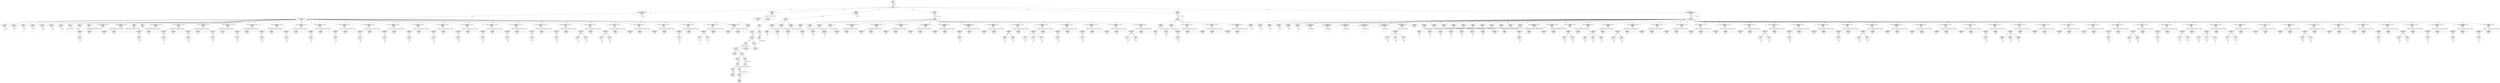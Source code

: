 digraph "G./pointer_example_cout.cpp.dot" {
"0x107c89080"[label="4:5\nSgTypedefDeclaration\n!isForward\n1\n0x107c89080\n" ];
"0x107c89080" -> "0x107c89080__declaration__null"[label="declaration" dir=none ];
"0x107c89080__declaration__null"[label="" shape=diamond ];
"0x107c89300"[label="6:7\nSgTypedefDeclaration\n!isForward\n1\n0x107c89300\n" ];
"0x107c89300" -> "0x107c89300__declaration__null"[label="declaration" dir=none ];
"0x107c89300__declaration__null"[label="" shape=diamond ];
"0x107c89580"[label="8:9\nSgTypedefDeclaration\n!isForward\n1\n0x107c89580\n" ];
"0x107c89580" -> "0x107c89580__declaration__null"[label="declaration" dir=none ];
"0x107c89580__declaration__null"[label="" shape=diamond ];
"0x107c89800"[label="10:11\nSgTypedefDeclaration\n!isForward\n1\n0x107c89800\n" ];
"0x107c89800" -> "0x107c89800__declaration__null"[label="declaration" dir=none ];
"0x107c89800__declaration__null"[label="" shape=diamond ];
"0x107c89a80"[label="12:13\nSgTypedefDeclaration\n!isForward\n1\n0x107c89a80\n" ];
"0x107c89a80" -> "0x107c89a80__declaration__null"[label="declaration" dir=none ];
"0x107c89a80__declaration__null"[label="" shape=diamond ];
"0x107c89d00"[label="14:15\nSgTypedefDeclaration\n!isForward\n1\n0x107c89d00\n" ];
"0x107c89d00" -> "0x107c89d00__declaration__null"[label="declaration" dir=none ];
"0x107c89d00__declaration__null"[label="" shape=diamond ];
"0x107c89f80"[label="16:17\nSgTypedefDeclaration\n!isForward\n1\n0x107c89f80\n" ];
"0x107c89f80" -> "0x107c89f80__declaration__null"[label="declaration" dir=none ];
"0x107c89f80__declaration__null"[label="" shape=diamond ];
"0x107c8a200"[label="18:19\nSgTypedefDeclaration\n!isForward\n1\n0x107c8a200\n" ];
"0x107c8a200" -> "0x107c8a200__declaration__null"[label="declaration" dir=none ];
"0x107c8a200__declaration__null"[label="" shape=diamond ];
"0x107c8a480"[label="20:21\nSgTypedefDeclaration\n!isForward\n1\n0x107c8a480\n" ];
"0x107c8a480" -> "0x107c8a480__declaration__null"[label="declaration" dir=none ];
"0x107c8a480__declaration__null"[label="" shape=diamond ];
"0x107c8a700"[label="22:23\nSgTypedefDeclaration\n!isForward\n1\n0x107c8a700\n" ];
"0x107c8a700" -> "0x107c8a700__declaration__null"[label="declaration" dir=none ];
"0x107c8a700__declaration__null"[label="" shape=diamond ];
"0x10af1f258"[label="26:27\nSgInitializedName\n__sb\n1\n0x10af1f258\n" ];
"0x10af1f258" -> "0x10af1f258__initptr__null"[label="initptr" dir=none ];
"0x10af1f258__initptr__null"[label="" shape=diamond ];
"0x10b136240"[label="25:28\nSgFunctionParameterList\n!isForward\n1\n0x10b136240\n" ];
"0x10b136240" -> "0x10af1f258"[label="*[0]" dir=both ];
"0x10a510e00"[label="29:30\nSgCtorInitializerList\n!isForward\n0\n0x10a510e00\n" ];
"0x10ad0abc0"[label="24:31\nSgTemplateInstantiationMemberFunctionDecl\nbasic_ostream\nisForward\n4\n0x10ad0abc0\n" ];
"0x10ad0abc0" -> "0x10b136240"[label="parameterList" dir=both ];
"0x10ad0abc0" -> "0x10ad0abc0__decoratorList__null"[label="decoratorList" dir=none ];
"0x10ad0abc0__decoratorList__null"[label="" shape=diamond ];
"0x10ad0abc0" -> "0x10ad0abc0__definition__null"[label="definition" dir=none ];
"0x10ad0abc0__definition__null"[label="" shape=diamond ];
"0x10ad0abc0" -> "0x10a510e00"[label="CtorInitializerList" dir=both ];
"0x10b136470"[label="33:34\nSgFunctionParameterList\n!isForward\n0\n0x10b136470\n" ];
"0x10a511030"[label="35:36\nSgCtorInitializerList\n!isForward\n0\n0x10a511030\n" ];
"0x10ad0afb0"[label="32:37\nSgTemplateInstantiationMemberFunctionDecl\n~basic_ostream\nisForward\n4\n0x10ad0afb0\n" ];
"0x10ad0afb0" -> "0x10b136470"[label="parameterList" dir=both ];
"0x10ad0afb0" -> "0x10ad0afb0__decoratorList__null"[label="decoratorList" dir=none ];
"0x10ad0afb0__decoratorList__null"[label="" shape=diamond ];
"0x10ad0afb0" -> "0x10ad0afb0__definition__null"[label="definition" dir=none ];
"0x10ad0afb0__definition__null"[label="" shape=diamond ];
"0x10ad0afb0" -> "0x10a511030"[label="CtorInitializerList" dir=both ];
"0x107d620c8"[label="38:39\nSgClassDeclaration\nsentry\nisForward\n2\n0x107d620c8\n" ];
"0x107d620c8" -> "0x107d620c8__definition__null"[label="definition" dir=none ];
"0x107d620c8__definition__null"[label="" shape=diamond ];
"0x107d620c8" -> "0x107d620c8__decoratorList__null"[label="decoratorList" dir=none ];
"0x107d620c8__decoratorList__null"[label="" shape=diamond ];
"0x107d62340"[label="40:41\nSgClassDeclaration\nsentry\nisForward\n2\n0x107d62340\n" ];
"0x107d62340" -> "0x107d62340__definition__null"[label="definition" dir=none ];
"0x107d62340__definition__null"[label="" shape=diamond ];
"0x107d62340" -> "0x107d62340__decoratorList__null"[label="decoratorList" dir=none ];
"0x107d62340__decoratorList__null"[label="" shape=diamond ];
"0x10af1f380"[label="44:45\nSgInitializedName\n__pf\n1\n0x10af1f380\n" ];
"0x10af1f380" -> "0x10af1f380__initptr__null"[label="initptr" dir=none ];
"0x10af1f380__initptr__null"[label="" shape=diamond ];
"0x10b1366a0"[label="43:46\nSgFunctionParameterList\n!isForward\n1\n0x10b1366a0\n" ];
"0x10b1366a0" -> "0x10af1f380"[label="*[0]" dir=both ];
"0x10a511260"[label="47:48\nSgCtorInitializerList\n!isForward\n0\n0x10a511260\n" ];
"0x10ad0b3a0"[label="42:49\nSgTemplateInstantiationMemberFunctionDecl\noperator<<\nisForward\n4\n0x10ad0b3a0\n" ];
"0x10ad0b3a0" -> "0x10b1366a0"[label="parameterList" dir=both ];
"0x10ad0b3a0" -> "0x10ad0b3a0__decoratorList__null"[label="decoratorList" dir=none ];
"0x10ad0b3a0__decoratorList__null"[label="" shape=diamond ];
"0x10ad0b3a0" -> "0x10ad0b3a0__definition__null"[label="definition" dir=none ];
"0x10ad0b3a0__definition__null"[label="" shape=diamond ];
"0x10ad0b3a0" -> "0x10a511260"[label="CtorInitializerList" dir=both ];
"0x10af1f4a8"[label="52:53\nSgInitializedName\n__pf\n1\n0x10af1f4a8\n" ];
"0x10af1f4a8" -> "0x10af1f4a8__initptr__null"[label="initptr" dir=none ];
"0x10af1f4a8__initptr__null"[label="" shape=diamond ];
"0x10b1368d0"[label="51:54\nSgFunctionParameterList\n!isForward\n1\n0x10b1368d0\n" ];
"0x10b1368d0" -> "0x10af1f4a8"[label="*[0]" dir=both ];
"0x10a511490"[label="55:56\nSgCtorInitializerList\n!isForward\n0\n0x10a511490\n" ];
"0x10ad0b790"[label="50:57\nSgTemplateInstantiationMemberFunctionDecl\noperator<<\nisForward\n4\n0x10ad0b790\n" ];
"0x10ad0b790" -> "0x10b1368d0"[label="parameterList" dir=both ];
"0x10ad0b790" -> "0x10ad0b790__decoratorList__null"[label="decoratorList" dir=none ];
"0x10ad0b790__decoratorList__null"[label="" shape=diamond ];
"0x10ad0b790" -> "0x10ad0b790__definition__null"[label="definition" dir=none ];
"0x10ad0b790__definition__null"[label="" shape=diamond ];
"0x10ad0b790" -> "0x10a511490"[label="CtorInitializerList" dir=both ];
"0x10af1f5d0"[label="60:61\nSgInitializedName\n__pf\n1\n0x10af1f5d0\n" ];
"0x10af1f5d0" -> "0x10af1f5d0__initptr__null"[label="initptr" dir=none ];
"0x10af1f5d0__initptr__null"[label="" shape=diamond ];
"0x10b136b00"[label="59:62\nSgFunctionParameterList\n!isForward\n1\n0x10b136b00\n" ];
"0x10b136b00" -> "0x10af1f5d0"[label="*[0]" dir=both ];
"0x10a5116c0"[label="63:64\nSgCtorInitializerList\n!isForward\n0\n0x10a5116c0\n" ];
"0x10ad0bb80"[label="58:65\nSgTemplateInstantiationMemberFunctionDecl\noperator<<\nisForward\n4\n0x10ad0bb80\n" ];
"0x10ad0bb80" -> "0x10b136b00"[label="parameterList" dir=both ];
"0x10ad0bb80" -> "0x10ad0bb80__decoratorList__null"[label="decoratorList" dir=none ];
"0x10ad0bb80__decoratorList__null"[label="" shape=diamond ];
"0x10ad0bb80" -> "0x10ad0bb80__definition__null"[label="definition" dir=none ];
"0x10ad0bb80__definition__null"[label="" shape=diamond ];
"0x10ad0bb80" -> "0x10a5116c0"[label="CtorInitializerList" dir=both ];
"0x10af1f6f8"[label="68:69\nSgInitializedName\n__n\n1\n0x10af1f6f8\n" ];
"0x10af1f6f8" -> "0x10af1f6f8__initptr__null"[label="initptr" dir=none ];
"0x10af1f6f8__initptr__null"[label="" shape=diamond ];
"0x10b136d30"[label="67:70\nSgFunctionParameterList\n!isForward\n1\n0x10b136d30\n" ];
"0x10b136d30" -> "0x10af1f6f8"[label="*[0]" dir=both ];
"0x10a5118f0"[label="71:72\nSgCtorInitializerList\n!isForward\n0\n0x10a5118f0\n" ];
"0x10ad0bf70"[label="66:73\nSgTemplateInstantiationMemberFunctionDecl\noperator<<\nisForward\n4\n0x10ad0bf70\n" ];
"0x10ad0bf70" -> "0x10b136d30"[label="parameterList" dir=both ];
"0x10ad0bf70" -> "0x10ad0bf70__decoratorList__null"[label="decoratorList" dir=none ];
"0x10ad0bf70__decoratorList__null"[label="" shape=diamond ];
"0x10ad0bf70" -> "0x10ad0bf70__definition__null"[label="definition" dir=none ];
"0x10ad0bf70__definition__null"[label="" shape=diamond ];
"0x10ad0bf70" -> "0x10a5118f0"[label="CtorInitializerList" dir=both ];
"0x10af1f820"[label="76:77\nSgInitializedName\n__n\n1\n0x10af1f820\n" ];
"0x10af1f820" -> "0x10af1f820__initptr__null"[label="initptr" dir=none ];
"0x10af1f820__initptr__null"[label="" shape=diamond ];
"0x10b136f60"[label="75:78\nSgFunctionParameterList\n!isForward\n1\n0x10b136f60\n" ];
"0x10b136f60" -> "0x10af1f820"[label="*[0]" dir=both ];
"0x10a511b20"[label="79:80\nSgCtorInitializerList\n!isForward\n0\n0x10a511b20\n" ];
"0x10ad0c360"[label="74:81\nSgTemplateInstantiationMemberFunctionDecl\noperator<<\nisForward\n4\n0x10ad0c360\n" ];
"0x10ad0c360" -> "0x10b136f60"[label="parameterList" dir=both ];
"0x10ad0c360" -> "0x10ad0c360__decoratorList__null"[label="decoratorList" dir=none ];
"0x10ad0c360__decoratorList__null"[label="" shape=diamond ];
"0x10ad0c360" -> "0x10ad0c360__definition__null"[label="definition" dir=none ];
"0x10ad0c360__definition__null"[label="" shape=diamond ];
"0x10ad0c360" -> "0x10a511b20"[label="CtorInitializerList" dir=both ];
"0x10af1f948"[label="84:85\nSgInitializedName\n__n\n1\n0x10af1f948\n" ];
"0x10af1f948" -> "0x10af1f948__initptr__null"[label="initptr" dir=none ];
"0x10af1f948__initptr__null"[label="" shape=diamond ];
"0x10b137190"[label="83:86\nSgFunctionParameterList\n!isForward\n1\n0x10b137190\n" ];
"0x10b137190" -> "0x10af1f948"[label="*[0]" dir=both ];
"0x10a511d50"[label="87:88\nSgCtorInitializerList\n!isForward\n0\n0x10a511d50\n" ];
"0x10ad0c750"[label="82:89\nSgTemplateInstantiationMemberFunctionDecl\noperator<<\nisForward\n4\n0x10ad0c750\n" ];
"0x10ad0c750" -> "0x10b137190"[label="parameterList" dir=both ];
"0x10ad0c750" -> "0x10ad0c750__decoratorList__null"[label="decoratorList" dir=none ];
"0x10ad0c750__decoratorList__null"[label="" shape=diamond ];
"0x10ad0c750" -> "0x10ad0c750__definition__null"[label="definition" dir=none ];
"0x10ad0c750__definition__null"[label="" shape=diamond ];
"0x10ad0c750" -> "0x10a511d50"[label="CtorInitializerList" dir=both ];
"0x10af1fa70"[label="92:93\nSgInitializedName\n__n\n1\n0x10af1fa70\n" ];
"0x10af1fa70" -> "0x10af1fa70__initptr__null"[label="initptr" dir=none ];
"0x10af1fa70__initptr__null"[label="" shape=diamond ];
"0x10b1373c0"[label="91:94\nSgFunctionParameterList\n!isForward\n1\n0x10b1373c0\n" ];
"0x10b1373c0" -> "0x10af1fa70"[label="*[0]" dir=both ];
"0x10a511f80"[label="95:96\nSgCtorInitializerList\n!isForward\n0\n0x10a511f80\n" ];
"0x10ad0cb40"[label="90:97\nSgTemplateInstantiationMemberFunctionDecl\noperator<<\nisForward\n4\n0x10ad0cb40\n" ];
"0x10ad0cb40" -> "0x10b1373c0"[label="parameterList" dir=both ];
"0x10ad0cb40" -> "0x10ad0cb40__decoratorList__null"[label="decoratorList" dir=none ];
"0x10ad0cb40__decoratorList__null"[label="" shape=diamond ];
"0x10ad0cb40" -> "0x10ad0cb40__definition__null"[label="definition" dir=none ];
"0x10ad0cb40__definition__null"[label="" shape=diamond ];
"0x10ad0cb40" -> "0x10a511f80"[label="CtorInitializerList" dir=both ];
"0x10af1fb98"[label="100:101\nSgInitializedName\n__n\n1\n0x10af1fb98\n" ];
"0x10af1fb98" -> "0x10af1fb98__initptr__null"[label="initptr" dir=none ];
"0x10af1fb98__initptr__null"[label="" shape=diamond ];
"0x10b1375f0"[label="99:102\nSgFunctionParameterList\n!isForward\n1\n0x10b1375f0\n" ];
"0x10b1375f0" -> "0x10af1fb98"[label="*[0]" dir=both ];
"0x10a5121b0"[label="103:104\nSgCtorInitializerList\n!isForward\n0\n0x10a5121b0\n" ];
"0x10ad0cf30"[label="98:105\nSgTemplateInstantiationMemberFunctionDecl\noperator<<\nisForward\n4\n0x10ad0cf30\n" ];
"0x10ad0cf30" -> "0x10b1375f0"[label="parameterList" dir=both ];
"0x10ad0cf30" -> "0x10ad0cf30__decoratorList__null"[label="decoratorList" dir=none ];
"0x10ad0cf30__decoratorList__null"[label="" shape=diamond ];
"0x10ad0cf30" -> "0x10ad0cf30__definition__null"[label="definition" dir=none ];
"0x10ad0cf30__definition__null"[label="" shape=diamond ];
"0x10ad0cf30" -> "0x10a5121b0"[label="CtorInitializerList" dir=both ];
"0x10af1fcc0"[label="108:109\nSgInitializedName\n__n\n1\n0x10af1fcc0\n" ];
"0x10af1fcc0" -> "0x10af1fcc0__initptr__null"[label="initptr" dir=none ];
"0x10af1fcc0__initptr__null"[label="" shape=diamond ];
"0x10b137820"[label="107:110\nSgFunctionParameterList\n!isForward\n1\n0x10b137820\n" ];
"0x10b137820" -> "0x10af1fcc0"[label="*[0]" dir=both ];
"0x10a5123e0"[label="111:112\nSgCtorInitializerList\n!isForward\n0\n0x10a5123e0\n" ];
"0x10ad0d320"[label="106:113\nSgTemplateInstantiationMemberFunctionDecl\noperator<<\nisForward\n4\n0x10ad0d320\n" ];
"0x10ad0d320" -> "0x10b137820"[label="parameterList" dir=both ];
"0x10ad0d320" -> "0x10ad0d320__decoratorList__null"[label="decoratorList" dir=none ];
"0x10ad0d320__decoratorList__null"[label="" shape=diamond ];
"0x10ad0d320" -> "0x10ad0d320__definition__null"[label="definition" dir=none ];
"0x10ad0d320__definition__null"[label="" shape=diamond ];
"0x10ad0d320" -> "0x10a5123e0"[label="CtorInitializerList" dir=both ];
"0x10af1fde8"[label="116:117\nSgInitializedName\n__n\n1\n0x10af1fde8\n" ];
"0x10af1fde8" -> "0x10af1fde8__initptr__null"[label="initptr" dir=none ];
"0x10af1fde8__initptr__null"[label="" shape=diamond ];
"0x10b137a50"[label="115:118\nSgFunctionParameterList\n!isForward\n1\n0x10b137a50\n" ];
"0x10b137a50" -> "0x10af1fde8"[label="*[0]" dir=both ];
"0x10a512610"[label="119:120\nSgCtorInitializerList\n!isForward\n0\n0x10a512610\n" ];
"0x10ad0d710"[label="114:121\nSgTemplateInstantiationMemberFunctionDecl\noperator<<\nisForward\n4\n0x10ad0d710\n" ];
"0x10ad0d710" -> "0x10b137a50"[label="parameterList" dir=both ];
"0x10ad0d710" -> "0x10ad0d710__decoratorList__null"[label="decoratorList" dir=none ];
"0x10ad0d710__decoratorList__null"[label="" shape=diamond ];
"0x10ad0d710" -> "0x10ad0d710__definition__null"[label="definition" dir=none ];
"0x10ad0d710__definition__null"[label="" shape=diamond ];
"0x10ad0d710" -> "0x10a512610"[label="CtorInitializerList" dir=both ];
"0x10af1ff10"[label="124:125\nSgInitializedName\n__n\n1\n0x10af1ff10\n" ];
"0x10af1ff10" -> "0x10af1ff10__initptr__null"[label="initptr" dir=none ];
"0x10af1ff10__initptr__null"[label="" shape=diamond ];
"0x10b137c80"[label="123:126\nSgFunctionParameterList\n!isForward\n1\n0x10b137c80\n" ];
"0x10b137c80" -> "0x10af1ff10"[label="*[0]" dir=both ];
"0x10a512840"[label="127:128\nSgCtorInitializerList\n!isForward\n0\n0x10a512840\n" ];
"0x10ad0db00"[label="122:129\nSgTemplateInstantiationMemberFunctionDecl\noperator<<\nisForward\n4\n0x10ad0db00\n" ];
"0x10ad0db00" -> "0x10b137c80"[label="parameterList" dir=both ];
"0x10ad0db00" -> "0x10ad0db00__decoratorList__null"[label="decoratorList" dir=none ];
"0x10ad0db00__decoratorList__null"[label="" shape=diamond ];
"0x10ad0db00" -> "0x10ad0db00__definition__null"[label="definition" dir=none ];
"0x10ad0db00__definition__null"[label="" shape=diamond ];
"0x10ad0db00" -> "0x10a512840"[label="CtorInitializerList" dir=both ];
"0x10af20038"[label="132:133\nSgInitializedName\n__n\n1\n0x10af20038\n" ];
"0x10af20038" -> "0x10af20038__initptr__null"[label="initptr" dir=none ];
"0x10af20038__initptr__null"[label="" shape=diamond ];
"0x10b137eb0"[label="131:134\nSgFunctionParameterList\n!isForward\n1\n0x10b137eb0\n" ];
"0x10b137eb0" -> "0x10af20038"[label="*[0]" dir=both ];
"0x10a512a70"[label="135:136\nSgCtorInitializerList\n!isForward\n0\n0x10a512a70\n" ];
"0x10ad0def0"[label="130:137\nSgTemplateInstantiationMemberFunctionDecl\noperator<<\nisForward\n4\n0x10ad0def0\n" ];
"0x10ad0def0" -> "0x10b137eb0"[label="parameterList" dir=both ];
"0x10ad0def0" -> "0x10ad0def0__decoratorList__null"[label="decoratorList" dir=none ];
"0x10ad0def0__decoratorList__null"[label="" shape=diamond ];
"0x10ad0def0" -> "0x10ad0def0__definition__null"[label="definition" dir=none ];
"0x10ad0def0__definition__null"[label="" shape=diamond ];
"0x10ad0def0" -> "0x10a512a70"[label="CtorInitializerList" dir=both ];
"0x10af20160"[label="140:141\nSgInitializedName\n__f\n1\n0x10af20160\n" ];
"0x10af20160" -> "0x10af20160__initptr__null"[label="initptr" dir=none ];
"0x10af20160__initptr__null"[label="" shape=diamond ];
"0x10b1380e0"[label="139:142\nSgFunctionParameterList\n!isForward\n1\n0x10b1380e0\n" ];
"0x10b1380e0" -> "0x10af20160"[label="*[0]" dir=both ];
"0x10a512ca0"[label="143:144\nSgCtorInitializerList\n!isForward\n0\n0x10a512ca0\n" ];
"0x10ad0e2e0"[label="138:145\nSgTemplateInstantiationMemberFunctionDecl\noperator<<\nisForward\n4\n0x10ad0e2e0\n" ];
"0x10ad0e2e0" -> "0x10b1380e0"[label="parameterList" dir=both ];
"0x10ad0e2e0" -> "0x10ad0e2e0__decoratorList__null"[label="decoratorList" dir=none ];
"0x10ad0e2e0__decoratorList__null"[label="" shape=diamond ];
"0x10ad0e2e0" -> "0x10ad0e2e0__definition__null"[label="definition" dir=none ];
"0x10ad0e2e0__definition__null"[label="" shape=diamond ];
"0x10ad0e2e0" -> "0x10a512ca0"[label="CtorInitializerList" dir=both ];
"0x10af20288"[label="148:149\nSgInitializedName\n__f\n1\n0x10af20288\n" ];
"0x10af20288" -> "0x10af20288__initptr__null"[label="initptr" dir=none ];
"0x10af20288__initptr__null"[label="" shape=diamond ];
"0x10b138310"[label="147:150\nSgFunctionParameterList\n!isForward\n1\n0x10b138310\n" ];
"0x10b138310" -> "0x10af20288"[label="*[0]" dir=both ];
"0x10a512ed0"[label="151:152\nSgCtorInitializerList\n!isForward\n0\n0x10a512ed0\n" ];
"0x10ad0e6d0"[label="146:153\nSgTemplateInstantiationMemberFunctionDecl\noperator<<\nisForward\n4\n0x10ad0e6d0\n" ];
"0x10ad0e6d0" -> "0x10b138310"[label="parameterList" dir=both ];
"0x10ad0e6d0" -> "0x10ad0e6d0__decoratorList__null"[label="decoratorList" dir=none ];
"0x10ad0e6d0__decoratorList__null"[label="" shape=diamond ];
"0x10ad0e6d0" -> "0x10ad0e6d0__definition__null"[label="definition" dir=none ];
"0x10ad0e6d0__definition__null"[label="" shape=diamond ];
"0x10ad0e6d0" -> "0x10a512ed0"[label="CtorInitializerList" dir=both ];
"0x10af203b0"[label="156:157\nSgInitializedName\n__f\n1\n0x10af203b0\n" ];
"0x10af203b0" -> "0x10af203b0__initptr__null"[label="initptr" dir=none ];
"0x10af203b0__initptr__null"[label="" shape=diamond ];
"0x10b138540"[label="155:158\nSgFunctionParameterList\n!isForward\n1\n0x10b138540\n" ];
"0x10b138540" -> "0x10af203b0"[label="*[0]" dir=both ];
"0x10a513100"[label="159:160\nSgCtorInitializerList\n!isForward\n0\n0x10a513100\n" ];
"0x10ad0eac0"[label="154:161\nSgTemplateInstantiationMemberFunctionDecl\noperator<<\nisForward\n4\n0x10ad0eac0\n" ];
"0x10ad0eac0" -> "0x10b138540"[label="parameterList" dir=both ];
"0x10ad0eac0" -> "0x10ad0eac0__decoratorList__null"[label="decoratorList" dir=none ];
"0x10ad0eac0__decoratorList__null"[label="" shape=diamond ];
"0x10ad0eac0" -> "0x10ad0eac0__definition__null"[label="definition" dir=none ];
"0x10ad0eac0__definition__null"[label="" shape=diamond ];
"0x10ad0eac0" -> "0x10a513100"[label="CtorInitializerList" dir=both ];
"0x10af204d8"[label="164:165\nSgInitializedName\n__p\n1\n0x10af204d8\n" ];
"0x10af204d8" -> "0x10af204d8__initptr__null"[label="initptr" dir=none ];
"0x10af204d8__initptr__null"[label="" shape=diamond ];
"0x10b138770"[label="163:166\nSgFunctionParameterList\n!isForward\n1\n0x10b138770\n" ];
"0x10b138770" -> "0x10af204d8"[label="*[0]" dir=both ];
"0x10a513330"[label="167:168\nSgCtorInitializerList\n!isForward\n0\n0x10a513330\n" ];
"0x10ad0eeb0"[label="162:169\nSgTemplateInstantiationMemberFunctionDecl\noperator<<\nisForward\n4\n0x10ad0eeb0\n" ];
"0x10ad0eeb0" -> "0x10b138770"[label="parameterList" dir=both ];
"0x10ad0eeb0" -> "0x10ad0eeb0__decoratorList__null"[label="decoratorList" dir=none ];
"0x10ad0eeb0__decoratorList__null"[label="" shape=diamond ];
"0x10ad0eeb0" -> "0x10ad0eeb0__definition__null"[label="definition" dir=none ];
"0x10ad0eeb0__definition__null"[label="" shape=diamond ];
"0x10ad0eeb0" -> "0x10a513330"[label="CtorInitializerList" dir=both ];
"0x10af20600"[label="172:173\nSgInitializedName\n__sb\n1\n0x10af20600\n" ];
"0x10af20600" -> "0x10af20600__initptr__null"[label="initptr" dir=none ];
"0x10af20600__initptr__null"[label="" shape=diamond ];
"0x10b1389a0"[label="171:174\nSgFunctionParameterList\n!isForward\n1\n0x10b1389a0\n" ];
"0x10b1389a0" -> "0x10af20600"[label="*[0]" dir=both ];
"0x10a513560"[label="175:176\nSgCtorInitializerList\n!isForward\n0\n0x10a513560\n" ];
"0x10ad0f2a0"[label="170:177\nSgTemplateInstantiationMemberFunctionDecl\noperator<<\nisForward\n4\n0x10ad0f2a0\n" ];
"0x10ad0f2a0" -> "0x10b1389a0"[label="parameterList" dir=both ];
"0x10ad0f2a0" -> "0x10ad0f2a0__decoratorList__null"[label="decoratorList" dir=none ];
"0x10ad0f2a0__decoratorList__null"[label="" shape=diamond ];
"0x10ad0f2a0" -> "0x10ad0f2a0__definition__null"[label="definition" dir=none ];
"0x10ad0f2a0__definition__null"[label="" shape=diamond ];
"0x10ad0f2a0" -> "0x10a513560"[label="CtorInitializerList" dir=both ];
"0x10af20728"[label="180:181\nSgInitializedName\n__c\n1\n0x10af20728\n" ];
"0x10af20728" -> "0x10af20728__initptr__null"[label="initptr" dir=none ];
"0x10af20728__initptr__null"[label="" shape=diamond ];
"0x10b138bd0"[label="179:182\nSgFunctionParameterList\n!isForward\n1\n0x10b138bd0\n" ];
"0x10b138bd0" -> "0x10af20728"[label="*[0]" dir=both ];
"0x10a513790"[label="183:184\nSgCtorInitializerList\n!isForward\n0\n0x10a513790\n" ];
"0x10ad0f690"[label="178:185\nSgTemplateInstantiationMemberFunctionDecl\nput\nisForward\n4\n0x10ad0f690\n" ];
"0x10ad0f690" -> "0x10b138bd0"[label="parameterList" dir=both ];
"0x10ad0f690" -> "0x10ad0f690__decoratorList__null"[label="decoratorList" dir=none ];
"0x10ad0f690__decoratorList__null"[label="" shape=diamond ];
"0x10ad0f690" -> "0x10ad0f690__definition__null"[label="definition" dir=none ];
"0x10ad0f690__definition__null"[label="" shape=diamond ];
"0x10ad0f690" -> "0x10a513790"[label="CtorInitializerList" dir=both ];
"0x10af20850"[label="188:189\nSgInitializedName\n__s\n1\n0x10af20850\n" ];
"0x10af20850" -> "0x10af20850__initptr__null"[label="initptr" dir=none ];
"0x10af20850__initptr__null"[label="" shape=diamond ];
"0x10af20978"[label="190:191\nSgInitializedName\n__n\n1\n0x10af20978\n" ];
"0x10af20978" -> "0x10af20978__initptr__null"[label="initptr" dir=none ];
"0x10af20978__initptr__null"[label="" shape=diamond ];
"0x10b138e00"[label="187:192\nSgFunctionParameterList\n!isForward\n2\n0x10b138e00\n" ];
"0x10b138e00" -> "0x10af20850"[label="*[0]" dir=both ];
"0x10b138e00" -> "0x10af20978"[label="*[1]" dir=both ];
"0x10a5139c0"[label="193:194\nSgCtorInitializerList\n!isForward\n0\n0x10a5139c0\n" ];
"0x10ad0fa80"[label="186:195\nSgTemplateInstantiationMemberFunctionDecl\n_M_write\nisForward\n4\n0x10ad0fa80\n" ];
"0x10ad0fa80" -> "0x10b138e00"[label="parameterList" dir=both ];
"0x10ad0fa80" -> "0x10ad0fa80__decoratorList__null"[label="decoratorList" dir=none ];
"0x10ad0fa80__decoratorList__null"[label="" shape=diamond ];
"0x10ad0fa80" -> "0x10ad0fa80__definition__null"[label="definition" dir=none ];
"0x10ad0fa80__definition__null"[label="" shape=diamond ];
"0x10ad0fa80" -> "0x10a5139c0"[label="CtorInitializerList" dir=both ];
"0x10af20aa0"[label="198:199\nSgInitializedName\n__s\n1\n0x10af20aa0\n" ];
"0x10af20aa0" -> "0x10af20aa0__initptr__null"[label="initptr" dir=none ];
"0x10af20aa0__initptr__null"[label="" shape=diamond ];
"0x10af20bc8"[label="200:201\nSgInitializedName\n__n\n1\n0x10af20bc8\n" ];
"0x10af20bc8" -> "0x10af20bc8__initptr__null"[label="initptr" dir=none ];
"0x10af20bc8__initptr__null"[label="" shape=diamond ];
"0x10b139030"[label="197:202\nSgFunctionParameterList\n!isForward\n2\n0x10b139030\n" ];
"0x10b139030" -> "0x10af20aa0"[label="*[0]" dir=both ];
"0x10b139030" -> "0x10af20bc8"[label="*[1]" dir=both ];
"0x10a513bf0"[label="203:204\nSgCtorInitializerList\n!isForward\n0\n0x10a513bf0\n" ];
"0x10ad0fe70"[label="196:205\nSgTemplateInstantiationMemberFunctionDecl\nwrite\nisForward\n4\n0x10ad0fe70\n" ];
"0x10ad0fe70" -> "0x10b139030"[label="parameterList" dir=both ];
"0x10ad0fe70" -> "0x10ad0fe70__decoratorList__null"[label="decoratorList" dir=none ];
"0x10ad0fe70__decoratorList__null"[label="" shape=diamond ];
"0x10ad0fe70" -> "0x10ad0fe70__definition__null"[label="definition" dir=none ];
"0x10ad0fe70__definition__null"[label="" shape=diamond ];
"0x10ad0fe70" -> "0x10a513bf0"[label="CtorInitializerList" dir=both ];
"0x10b139260"[label="207:208\nSgFunctionParameterList\n!isForward\n0\n0x10b139260\n" ];
"0x10a513e20"[label="209:210\nSgCtorInitializerList\n!isForward\n0\n0x10a513e20\n" ];
"0x10ad10260"[label="206:211\nSgTemplateInstantiationMemberFunctionDecl\nflush\nisForward\n4\n0x10ad10260\n" ];
"0x10ad10260" -> "0x10b139260"[label="parameterList" dir=both ];
"0x10ad10260" -> "0x10ad10260__decoratorList__null"[label="decoratorList" dir=none ];
"0x10ad10260__decoratorList__null"[label="" shape=diamond ];
"0x10ad10260" -> "0x10ad10260__definition__null"[label="definition" dir=none ];
"0x10ad10260__definition__null"[label="" shape=diamond ];
"0x10ad10260" -> "0x10a513e20"[label="CtorInitializerList" dir=both ];
"0x10b139490"[label="213:214\nSgFunctionParameterList\n!isForward\n0\n0x10b139490\n" ];
"0x10a514050"[label="215:216\nSgCtorInitializerList\n!isForward\n0\n0x10a514050\n" ];
"0x10ad10650"[label="212:217\nSgTemplateInstantiationMemberFunctionDecl\ntellp\nisForward\n4\n0x10ad10650\n" ];
"0x10ad10650" -> "0x10b139490"[label="parameterList" dir=both ];
"0x10ad10650" -> "0x10ad10650__decoratorList__null"[label="decoratorList" dir=none ];
"0x10ad10650__decoratorList__null"[label="" shape=diamond ];
"0x10ad10650" -> "0x10ad10650__definition__null"[label="definition" dir=none ];
"0x10ad10650__definition__null"[label="" shape=diamond ];
"0x10ad10650" -> "0x10a514050"[label="CtorInitializerList" dir=both ];
"0x10af20cf0"[label="220:221\nSgInitializedName\n\n1\n0x10af20cf0\n" ];
"0x10af20cf0" -> "0x10af20cf0__initptr__null"[label="initptr" dir=none ];
"0x10af20cf0__initptr__null"[label="" shape=diamond ];
"0x10b1396c0"[label="219:222\nSgFunctionParameterList\n!isForward\n1\n0x10b1396c0\n" ];
"0x10b1396c0" -> "0x10af20cf0"[label="*[0]" dir=both ];
"0x10a514280"[label="223:224\nSgCtorInitializerList\n!isForward\n0\n0x10a514280\n" ];
"0x10ad10a40"[label="218:225\nSgTemplateInstantiationMemberFunctionDecl\nseekp\nisForward\n4\n0x10ad10a40\n" ];
"0x10ad10a40" -> "0x10b1396c0"[label="parameterList" dir=both ];
"0x10ad10a40" -> "0x10ad10a40__decoratorList__null"[label="decoratorList" dir=none ];
"0x10ad10a40__decoratorList__null"[label="" shape=diamond ];
"0x10ad10a40" -> "0x10ad10a40__definition__null"[label="definition" dir=none ];
"0x10ad10a40__definition__null"[label="" shape=diamond ];
"0x10ad10a40" -> "0x10a514280"[label="CtorInitializerList" dir=both ];
"0x10af20e18"[label="228:229\nSgInitializedName\n\n1\n0x10af20e18\n" ];
"0x10af20e18" -> "0x10af20e18__initptr__null"[label="initptr" dir=none ];
"0x10af20e18__initptr__null"[label="" shape=diamond ];
"0x10af20f40"[label="230:231\nSgInitializedName\n\n1\n0x10af20f40\n" ];
"0x10af20f40" -> "0x10af20f40__initptr__null"[label="initptr" dir=none ];
"0x10af20f40__initptr__null"[label="" shape=diamond ];
"0x10b1398f0"[label="227:232\nSgFunctionParameterList\n!isForward\n2\n0x10b1398f0\n" ];
"0x10b1398f0" -> "0x10af20e18"[label="*[0]" dir=both ];
"0x10b1398f0" -> "0x10af20f40"[label="*[1]" dir=both ];
"0x10a5144b0"[label="233:234\nSgCtorInitializerList\n!isForward\n0\n0x10a5144b0\n" ];
"0x10ad10e30"[label="226:235\nSgTemplateInstantiationMemberFunctionDecl\nseekp\nisForward\n4\n0x10ad10e30\n" ];
"0x10ad10e30" -> "0x10b1398f0"[label="parameterList" dir=both ];
"0x10ad10e30" -> "0x10ad10e30__decoratorList__null"[label="decoratorList" dir=none ];
"0x10ad10e30__decoratorList__null"[label="" shape=diamond ];
"0x10ad10e30" -> "0x10ad10e30__definition__null"[label="definition" dir=none ];
"0x10ad10e30__definition__null"[label="" shape=diamond ];
"0x10ad10e30" -> "0x10a5144b0"[label="CtorInitializerList" dir=both ];
"0x10b139b20"[label="237:238\nSgFunctionParameterList\n!isForward\n0\n0x10b139b20\n" ];
"0x10a5146e0"[label="239:240\nSgCtorInitializerList\n!isForward\n0\n0x10a5146e0\n" ];
"0x10ad11220"[label="236:241\nSgTemplateInstantiationMemberFunctionDecl\nbasic_ostream\nisForward\n4\n0x10ad11220\n" ];
"0x10ad11220" -> "0x10b139b20"[label="parameterList" dir=both ];
"0x10ad11220" -> "0x10ad11220__decoratorList__null"[label="decoratorList" dir=none ];
"0x10ad11220__decoratorList__null"[label="" shape=diamond ];
"0x10ad11220" -> "0x10ad11220__definition__null"[label="definition" dir=none ];
"0x10ad11220__definition__null"[label="" shape=diamond ];
"0x10ad11220" -> "0x10a5146e0"[label="CtorInitializerList" dir=both ];
"0x10aba2ca0"[label="242:243\nSgTemplateDeclaration\n!isForward\n0\n0x10aba2ca0\n" ];
"0x10a344b90"[label="3:244\nSgTemplateInstantiationDefn\n40\n0x10a344b90\n" ];
"0x10a344b90" -> "0x107c89080"[label="*[0]" dir=both ];
"0x10a344b90" -> "0x107c89300"[label="*[1]" dir=both ];
"0x10a344b90" -> "0x107c89580"[label="*[2]" dir=both ];
"0x10a344b90" -> "0x107c89800"[label="*[3]" dir=both ];
"0x10a344b90" -> "0x107c89a80"[label="*[4]" dir=both ];
"0x10a344b90" -> "0x107c89d00"[label="*[5]" dir=both ];
"0x10a344b90" -> "0x107c89f80"[label="*[6]" dir=both ];
"0x10a344b90" -> "0x107c8a200"[label="*[7]" dir=both ];
"0x10a344b90" -> "0x107c8a480"[label="*[8]" dir=both ];
"0x10a344b90" -> "0x107c8a700"[label="*[9]" dir=both ];
"0x10a344b90" -> "0x10ad0abc0"[label="*[10]" dir=both ];
"0x10a344b90" -> "0x10ad0afb0"[label="*[11]" dir=both ];
"0x10a344b90" -> "0x107d620c8"[label="*[12]" dir=both ];
"0x10a344b90" -> "0x107d62340"[label="*[13]" dir=both ];
"0x10a344b90" -> "0x10ad0b3a0"[label="*[14]" dir=both ];
"0x10a344b90" -> "0x10ad0b790"[label="*[15]" dir=both ];
"0x10a344b90" -> "0x10ad0bb80"[label="*[16]" dir=both ];
"0x10a344b90" -> "0x10ad0bf70"[label="*[17]" dir=both ];
"0x10a344b90" -> "0x10ad0c360"[label="*[18]" dir=both ];
"0x10a344b90" -> "0x10ad0c750"[label="*[19]" dir=both ];
"0x10a344b90" -> "0x10ad0cb40"[label="*[20]" dir=both ];
"0x10a344b90" -> "0x10ad0cf30"[label="*[21]" dir=both ];
"0x10a344b90" -> "0x10ad0d320"[label="*[22]" dir=both ];
"0x10a344b90" -> "0x10ad0d710"[label="*[23]" dir=both ];
"0x10a344b90" -> "0x10ad0db00"[label="*[24]" dir=both ];
"0x10a344b90" -> "0x10ad0def0"[label="*[25]" dir=both ];
"0x10a344b90" -> "0x10ad0e2e0"[label="*[26]" dir=both ];
"0x10a344b90" -> "0x10ad0e6d0"[label="*[27]" dir=both ];
"0x10a344b90" -> "0x10ad0eac0"[label="*[28]" dir=both ];
"0x10a344b90" -> "0x10ad0eeb0"[label="*[29]" dir=both ];
"0x10a344b90" -> "0x10ad0f2a0"[label="*[30]" dir=both ];
"0x10a344b90" -> "0x10ad0f690"[label="*[31]" dir=both ];
"0x10a344b90" -> "0x10ad0fa80"[label="*[32]" dir=both ];
"0x10a344b90" -> "0x10ad0fe70"[label="*[33]" dir=both ];
"0x10a344b90" -> "0x10ad10260"[label="*[34]" dir=both ];
"0x10a344b90" -> "0x10ad10650"[label="*[35]" dir=both ];
"0x10a344b90" -> "0x10ad10a40"[label="*[36]" dir=both ];
"0x10a344b90" -> "0x10ad10e30"[label="*[37]" dir=both ];
"0x10a344b90" -> "0x10ad11220"[label="*[38]" dir=both ];
"0x10a344b90" -> "0x10aba2ca0"[label="*[39]" dir=both ];
"0x10b09d4e0"[label="2:245\nSgTemplateInstantiationDecl\nbasic_ostream < char , char_traits< char > > \n!isForward\n2\n0x10b09d4e0\n" ];
"0x10b09d4e0" -> "0x10a344b90"[label="definition" dir=both ];
"0x10b09d4e0" -> "0x10b09d4e0__decoratorList__null"[label="decoratorList" dir=none ];
"0x10b09d4e0__decoratorList__null"[label="" shape=diamond ];
"0x10b13a1b0"[label="247:248\nSgFunctionParameterList\n!isForward\n0\n0x10b13a1b0\n" ];
"0x1090c44b0"[label="255:256\nSgFunctionRefExp\n0\n0x1090c44b0\n" ];
"0x108e8d2c8"[label="261:262\nSgVarRefExp\n name = cout\n0\n0x108e8d2c8\n" ];
"0x109610618"[label="260:263\nSgAddressOfOp\n1\n0x109610618\n" ];
"0x109610618" -> "0x108e8d2c8"[label="operand_i" dir=both ];
"0x108e8d330"[label="266:267\nSgVarRefExp\n name = cout\n0\n0x108e8d330\n" ];
"0x109610680"[label="265:268\nSgAddressOfOp\n1\n0x109610680\n" ];
"0x109610680" -> "0x108e8d330"[label="operand_i" dir=both ];
"0x108cf7ac0"[label="264:269\nSgCastExp\n2\n0x108cf7ac0\n" ];
"0x108cf7ac0" -> "0x109610680"[label="operand_i" dir=both ];
"0x108cf7ac0" -> "0x108cf7ac0__originalExpressionTree__null"[label="originalExpressionTree" dir=none ];
"0x108cf7ac0__originalExpressionTree__null"[label="" shape=diamond ];
"0x108cf7a48"[label="259:270\nSgCastExp\n2\n0x108cf7a48\n" ];
"0x108cf7a48" -> "0x109610618"[label="operand_i" dir=both ];
"0x108cf7a48" -> "0x108cf7ac0"[label="originalExpressionTree" dir=both ];
"0x1094e0680"[label="258:271\nSgPointerDerefExp\n1\n0x1094e0680\n" ];
"0x1094e0680" -> "0x108cf7a48"[label="operand_i" dir=both ];
"0x1095b06e8"[label="273:274\nSgStringVal\n1\n0x1095b06e8\n" ];
"0x1095b06e8" -> "0x1095b06e8__originalExpressionTree__null"[label="originalExpressionTree" dir=none ];
"0x1095b06e8__originalExpressionTree__null"[label="" shape=diamond ];
"0x1095b0680"[label="272:275\nSgStringVal\n1\n0x1095b0680\n" ];
"0x1095b0680" -> "0x1095b06e8"[label="originalExpressionTree" dir=both ];
"0x1092454e8"[label="257:276\nSgExprListExp\n2\n0x1092454e8\n" ];
"0x1092454e8" -> "0x1094e0680"[label="*[0]" dir=both ];
"0x1092454e8" -> "0x1095b0680"[label="*[1]" dir=both ];
"0x1091053b0"[label="254:277\nSgFunctionCallExp\n2\n0x1091053b0\n" ];
"0x1091053b0" -> "0x1090c44b0"[label="function" dir=both ];
"0x1091053b0" -> "0x1092454e8"[label="args" dir=both ];
"0x109ada6f8"[label="278:279\nSgMemberFunctionRefExp\n0\n0x109ada6f8\n" ];
"0x1096da600"[label="253:280\nSgDotExp\n2\n0x1096da600\n" ];
"0x1096da600" -> "0x1091053b0"[label="lhs_operand_i" dir=both ];
"0x1096da600" -> "0x109ada6f8"[label="rhs_operand_i" dir=both ];
"0x1090c4520"[label="282:283\nSgFunctionRefExp\n0\n0x1090c4520\n" ];
"0x109245550"[label="281:284\nSgExprListExp\n1\n0x109245550\n" ];
"0x109245550" -> "0x1090c4520"[label="*[0]" dir=both ];
"0x109105418"[label="252:285\nSgFunctionCallExp\n2\n0x109105418\n" ];
"0x109105418" -> "0x1096da600"[label="function" dir=both ];
"0x109105418" -> "0x109245550"[label="args" dir=both ];
"0x108d69b18"[label="251:286\nSgExprStatement\n1\n0x108d69b18\n" ];
"0x108d69b18" -> "0x109105418"[label="expression" dir=both ];
"0x108d10a58"[label="288:289\nSgIntVal\n value = 0\n1\n0x108d10a58\n" ];
"0x108d10a58" -> "0x108d10a58__originalExpressionTree__null"[label="originalExpressionTree" dir=none ];
"0x108d10a58__originalExpressionTree__null"[label="" shape=diamond ];
"0x108c20c88"[label="287:290\nSgReturnStmt\n1\n0x108c20c88\n" ];
"0x108c20c88" -> "0x108d10a58"[label="expression" dir=both ];
"0x107f4f3d0"[label="250:291\nSgBasicBlock\n2\n0x107f4f3d0\n" ];
"0x107f4f3d0" -> "0x108d69b18"[label="*[0]" dir=both ];
"0x107f4f3d0" -> "0x108c20c88"[label="*[1]" dir=both ];
"0x107f07700"[label="249:292\nSgFunctionDefinition\n1\n0x107f07700\n" ];
"0x107f07700" -> "0x107f4f3d0"[label="body" dir=both ];
"0x10a8b2dc0"[label="246:293\nSgFunctionDeclaration\nmain\n!isForward\n3\n0x10a8b2dc0\n" ];
"0x10a8b2dc0" -> "0x10b13a1b0"[label="parameterList" dir=both ];
"0x10a8b2dc0" -> "0x10a8b2dc0__decoratorList__null"[label="decoratorList" dir=none ];
"0x10a8b2dc0__decoratorList__null"[label="" shape=diamond ];
"0x10a8b2dc0" -> "0x107f07700"[label="definition" dir=both ];
"0x10af21ad0"[label="297:298\nSgInitializedName\n_M_length\n1\n0x10af21ad0\n" ];
"0x10af21ad0" -> "0x10af21ad0__initptr__null"[label="initptr" dir=none ];
"0x10af21ad0__initptr__null"[label="" shape=diamond ];
"0x10af53568"[label="296:299\nSgVariableDeclaration\n!isForward\n2\n0x10af53568\n" ];
"0x10af53568" -> "0x10af53568__baseTypeDefiningDeclaration__null"[label="baseTypeDefiningDeclaration" dir=none ];
"0x10af53568__baseTypeDefiningDeclaration__null"[label="" shape=diamond ];
"0x10af53568" -> "0x10af21ad0"[label="*[1]" dir=both ];
"0x10af21bf8"[label="301:302\nSgInitializedName\n_M_capacity\n1\n0x10af21bf8\n" ];
"0x10af21bf8" -> "0x10af21bf8__initptr__null"[label="initptr" dir=none ];
"0x10af21bf8__initptr__null"[label="" shape=diamond ];
"0x10af537e0"[label="300:303\nSgVariableDeclaration\n!isForward\n2\n0x10af537e0\n" ];
"0x10af537e0" -> "0x10af537e0__baseTypeDefiningDeclaration__null"[label="baseTypeDefiningDeclaration" dir=none ];
"0x10af537e0__baseTypeDefiningDeclaration__null"[label="" shape=diamond ];
"0x10af537e0" -> "0x10af21bf8"[label="*[1]" dir=both ];
"0x10af21d20"[label="305:306\nSgInitializedName\n_M_refcount\n1\n0x10af21d20\n" ];
"0x10af21d20" -> "0x10af21d20__initptr__null"[label="initptr" dir=none ];
"0x10af21d20__initptr__null"[label="" shape=diamond ];
"0x10af53a58"[label="304:307\nSgVariableDeclaration\n!isForward\n2\n0x10af53a58\n" ];
"0x10af53a58" -> "0x10af53a58__baseTypeDefiningDeclaration__null"[label="baseTypeDefiningDeclaration" dir=none ];
"0x10af53a58__baseTypeDefiningDeclaration__null"[label="" shape=diamond ];
"0x10af53a58" -> "0x10af21d20"[label="*[1]" dir=both ];
"0x107d88ed0"[label="295:308\nSgClassDefinition\n3\n0x107d88ed0\n" ];
"0x107d88ed0" -> "0x10af53568"[label="*[0]" dir=both ];
"0x107d88ed0" -> "0x10af537e0"[label="*[1]" dir=both ];
"0x107d88ed0" -> "0x10af53a58"[label="*[2]" dir=both ];
"0x107d62f98"[label="294:309\nSgClassDeclaration\n_Rep_base\n!isForward\n2\n0x107d62f98\n" ];
"0x107d62f98" -> "0x107d88ed0"[label="definition" dir=both ];
"0x107d62f98" -> "0x107d62f98__decoratorList__null"[label="decoratorList" dir=none ];
"0x107d62f98__decoratorList__null"[label="" shape=diamond ];
"0x107c8a980"[label="312:313\nSgTypedefDeclaration\n!isForward\n1\n0x107c8a980\n" ];
"0x107c8a980" -> "0x107c8a980__declaration__null"[label="declaration" dir=none ];
"0x107c8a980__declaration__null"[label="" shape=diamond ];
"0x10af21e48"[label="315:316\nSgInitializedName\n_S_max_size\n1\n0x10af21e48\n" ];
"0x10af21e48" -> "0x10af21e48__initptr__null"[label="initptr" dir=none ];
"0x10af21e48__initptr__null"[label="" shape=diamond ];
"0x10af53cd0"[label="314:317\nSgVariableDeclaration\n!isForward\n2\n0x10af53cd0\n" ];
"0x10af53cd0" -> "0x10af53cd0__baseTypeDefiningDeclaration__null"[label="baseTypeDefiningDeclaration" dir=none ];
"0x10af53cd0__baseTypeDefiningDeclaration__null"[label="" shape=diamond ];
"0x10af53cd0" -> "0x10af21e48"[label="*[1]" dir=both ];
"0x10af21f70"[label="319:320\nSgInitializedName\n_S_terminal\n1\n0x10af21f70\n" ];
"0x10af21f70" -> "0x10af21f70__initptr__null"[label="initptr" dir=none ];
"0x10af21f70__initptr__null"[label="" shape=diamond ];
"0x10af53f48"[label="318:321\nSgVariableDeclaration\n!isForward\n2\n0x10af53f48\n" ];
"0x10af53f48" -> "0x10af53f48__baseTypeDefiningDeclaration__null"[label="baseTypeDefiningDeclaration" dir=none ];
"0x10af53f48__baseTypeDefiningDeclaration__null"[label="" shape=diamond ];
"0x10af53f48" -> "0x10af21f70"[label="*[1]" dir=both ];
"0x10af22098"[label="323:324\nSgInitializedName\n_S_empty_rep_storage\n1\n0x10af22098\n" ];
"0x10af22098" -> "0x10af22098__initptr__null"[label="initptr" dir=none ];
"0x10af22098__initptr__null"[label="" shape=diamond ];
"0x10af541c0"[label="322:325\nSgVariableDeclaration\n!isForward\n2\n0x10af541c0\n" ];
"0x10af541c0" -> "0x10af541c0__baseTypeDefiningDeclaration__null"[label="baseTypeDefiningDeclaration" dir=none ];
"0x10af541c0__baseTypeDefiningDeclaration__null"[label="" shape=diamond ];
"0x10af541c0" -> "0x10af22098"[label="*[1]" dir=both ];
"0x10b13aa70"[label="327:328\nSgFunctionParameterList\n!isForward\n0\n0x10b13aa70\n" ];
"0x10a514b40"[label="329:330\nSgCtorInitializerList\n!isForward\n0\n0x10a514b40\n" ];
"0x10ad11a00"[label="326:331\nSgTemplateInstantiationMemberFunctionDecl\n_S_empty_rep\nisForward\n4\n0x10ad11a00\n" ];
"0x10ad11a00" -> "0x10b13aa70"[label="parameterList" dir=both ];
"0x10ad11a00" -> "0x10ad11a00__decoratorList__null"[label="decoratorList" dir=none ];
"0x10ad11a00__decoratorList__null"[label="" shape=diamond ];
"0x10ad11a00" -> "0x10ad11a00__definition__null"[label="definition" dir=none ];
"0x10ad11a00__definition__null"[label="" shape=diamond ];
"0x10ad11a00" -> "0x10a514b40"[label="CtorInitializerList" dir=both ];
"0x10b13aca0"[label="333:334\nSgFunctionParameterList\n!isForward\n0\n0x10b13aca0\n" ];
"0x10a514d70"[label="335:336\nSgCtorInitializerList\n!isForward\n0\n0x10a514d70\n" ];
"0x10ad11df0"[label="332:337\nSgTemplateInstantiationMemberFunctionDecl\n_M_is_leaked\nisForward\n4\n0x10ad11df0\n" ];
"0x10ad11df0" -> "0x10b13aca0"[label="parameterList" dir=both ];
"0x10ad11df0" -> "0x10ad11df0__decoratorList__null"[label="decoratorList" dir=none ];
"0x10ad11df0__decoratorList__null"[label="" shape=diamond ];
"0x10ad11df0" -> "0x10ad11df0__definition__null"[label="definition" dir=none ];
"0x10ad11df0__definition__null"[label="" shape=diamond ];
"0x10ad11df0" -> "0x10a514d70"[label="CtorInitializerList" dir=both ];
"0x10b13aed0"[label="339:340\nSgFunctionParameterList\n!isForward\n0\n0x10b13aed0\n" ];
"0x10a514fa0"[label="341:342\nSgCtorInitializerList\n!isForward\n0\n0x10a514fa0\n" ];
"0x10ad121e0"[label="338:343\nSgTemplateInstantiationMemberFunctionDecl\n_M_is_shared\nisForward\n4\n0x10ad121e0\n" ];
"0x10ad121e0" -> "0x10b13aed0"[label="parameterList" dir=both ];
"0x10ad121e0" -> "0x10ad121e0__decoratorList__null"[label="decoratorList" dir=none ];
"0x10ad121e0__decoratorList__null"[label="" shape=diamond ];
"0x10ad121e0" -> "0x10ad121e0__definition__null"[label="definition" dir=none ];
"0x10ad121e0__definition__null"[label="" shape=diamond ];
"0x10ad121e0" -> "0x10a514fa0"[label="CtorInitializerList" dir=both ];
"0x10b13b100"[label="345:346\nSgFunctionParameterList\n!isForward\n0\n0x10b13b100\n" ];
"0x10a5151d0"[label="347:348\nSgCtorInitializerList\n!isForward\n0\n0x10a5151d0\n" ];
"0x10ad125d0"[label="344:349\nSgTemplateInstantiationMemberFunctionDecl\n_M_set_leaked\nisForward\n4\n0x10ad125d0\n" ];
"0x10ad125d0" -> "0x10b13b100"[label="parameterList" dir=both ];
"0x10ad125d0" -> "0x10ad125d0__decoratorList__null"[label="decoratorList" dir=none ];
"0x10ad125d0__decoratorList__null"[label="" shape=diamond ];
"0x10ad125d0" -> "0x10ad125d0__definition__null"[label="definition" dir=none ];
"0x10ad125d0__definition__null"[label="" shape=diamond ];
"0x10ad125d0" -> "0x10a5151d0"[label="CtorInitializerList" dir=both ];
"0x10b13b330"[label="351:352\nSgFunctionParameterList\n!isForward\n0\n0x10b13b330\n" ];
"0x10a515400"[label="353:354\nSgCtorInitializerList\n!isForward\n0\n0x10a515400\n" ];
"0x10ad129c0"[label="350:355\nSgTemplateInstantiationMemberFunctionDecl\n_M_set_sharable\nisForward\n4\n0x10ad129c0\n" ];
"0x10ad129c0" -> "0x10b13b330"[label="parameterList" dir=both ];
"0x10ad129c0" -> "0x10ad129c0__decoratorList__null"[label="decoratorList" dir=none ];
"0x10ad129c0__decoratorList__null"[label="" shape=diamond ];
"0x10ad129c0" -> "0x10ad129c0__definition__null"[label="definition" dir=none ];
"0x10ad129c0__definition__null"[label="" shape=diamond ];
"0x10ad129c0" -> "0x10a515400"[label="CtorInitializerList" dir=both ];
"0x10af221c0"[label="358:359\nSgInitializedName\n__n\n1\n0x10af221c0\n" ];
"0x10af221c0" -> "0x10af221c0__initptr__null"[label="initptr" dir=none ];
"0x10af221c0__initptr__null"[label="" shape=diamond ];
"0x10b13b560"[label="357:360\nSgFunctionParameterList\n!isForward\n1\n0x10b13b560\n" ];
"0x10b13b560" -> "0x10af221c0"[label="*[0]" dir=both ];
"0x10a515630"[label="361:362\nSgCtorInitializerList\n!isForward\n0\n0x10a515630\n" ];
"0x10ad12db0"[label="356:363\nSgTemplateInstantiationMemberFunctionDecl\n_M_set_length_and_sharable\nisForward\n4\n0x10ad12db0\n" ];
"0x10ad12db0" -> "0x10b13b560"[label="parameterList" dir=both ];
"0x10ad12db0" -> "0x10ad12db0__decoratorList__null"[label="decoratorList" dir=none ];
"0x10ad12db0__decoratorList__null"[label="" shape=diamond ];
"0x10ad12db0" -> "0x10ad12db0__definition__null"[label="definition" dir=none ];
"0x10ad12db0__definition__null"[label="" shape=diamond ];
"0x10ad12db0" -> "0x10a515630"[label="CtorInitializerList" dir=both ];
"0x10b13b790"[label="365:366\nSgFunctionParameterList\n!isForward\n0\n0x10b13b790\n" ];
"0x10a515860"[label="367:368\nSgCtorInitializerList\n!isForward\n0\n0x10a515860\n" ];
"0x10ad131a0"[label="364:369\nSgTemplateInstantiationMemberFunctionDecl\n_M_refdata\nisForward\n4\n0x10ad131a0\n" ];
"0x10ad131a0" -> "0x10b13b790"[label="parameterList" dir=both ];
"0x10ad131a0" -> "0x10ad131a0__decoratorList__null"[label="decoratorList" dir=none ];
"0x10ad131a0__decoratorList__null"[label="" shape=diamond ];
"0x10ad131a0" -> "0x10ad131a0__definition__null"[label="definition" dir=none ];
"0x10ad131a0__definition__null"[label="" shape=diamond ];
"0x10ad131a0" -> "0x10a515860"[label="CtorInitializerList" dir=both ];
"0x10af222e8"[label="372:373\nSgInitializedName\n__alloc1\n1\n0x10af222e8\n" ];
"0x10af222e8" -> "0x10af222e8__initptr__null"[label="initptr" dir=none ];
"0x10af222e8__initptr__null"[label="" shape=diamond ];
"0x10af22410"[label="374:375\nSgInitializedName\n__alloc2\n1\n0x10af22410\n" ];
"0x10af22410" -> "0x10af22410__initptr__null"[label="initptr" dir=none ];
"0x10af22410__initptr__null"[label="" shape=diamond ];
"0x10b13b9c0"[label="371:376\nSgFunctionParameterList\n!isForward\n2\n0x10b13b9c0\n" ];
"0x10b13b9c0" -> "0x10af222e8"[label="*[0]" dir=both ];
"0x10b13b9c0" -> "0x10af22410"[label="*[1]" dir=both ];
"0x10a515a90"[label="377:378\nSgCtorInitializerList\n!isForward\n0\n0x10a515a90\n" ];
"0x10ad13590"[label="370:379\nSgTemplateInstantiationMemberFunctionDecl\n_M_grab\nisForward\n4\n0x10ad13590\n" ];
"0x10ad13590" -> "0x10b13b9c0"[label="parameterList" dir=both ];
"0x10ad13590" -> "0x10ad13590__decoratorList__null"[label="decoratorList" dir=none ];
"0x10ad13590__decoratorList__null"[label="" shape=diamond ];
"0x10ad13590" -> "0x10ad13590__definition__null"[label="definition" dir=none ];
"0x10ad13590__definition__null"[label="" shape=diamond ];
"0x10ad13590" -> "0x10a515a90"[label="CtorInitializerList" dir=both ];
"0x10af22538"[label="382:383\nSgInitializedName\n\n1\n0x10af22538\n" ];
"0x10af22538" -> "0x10af22538__initptr__null"[label="initptr" dir=none ];
"0x10af22538__initptr__null"[label="" shape=diamond ];
"0x10af22660"[label="384:385\nSgInitializedName\n\n1\n0x10af22660\n" ];
"0x10af22660" -> "0x10af22660__initptr__null"[label="initptr" dir=none ];
"0x10af22660__initptr__null"[label="" shape=diamond ];
"0x10af22788"[label="386:387\nSgInitializedName\n\n1\n0x10af22788\n" ];
"0x10af22788" -> "0x10af22788__initptr__null"[label="initptr" dir=none ];
"0x10af22788__initptr__null"[label="" shape=diamond ];
"0x10b13bbf0"[label="381:388\nSgFunctionParameterList\n!isForward\n3\n0x10b13bbf0\n" ];
"0x10b13bbf0" -> "0x10af22538"[label="*[0]" dir=both ];
"0x10b13bbf0" -> "0x10af22660"[label="*[1]" dir=both ];
"0x10b13bbf0" -> "0x10af22788"[label="*[2]" dir=both ];
"0x10a515cc0"[label="389:390\nSgCtorInitializerList\n!isForward\n0\n0x10a515cc0\n" ];
"0x10ad13980"[label="380:391\nSgTemplateInstantiationMemberFunctionDecl\n_S_create\nisForward\n4\n0x10ad13980\n" ];
"0x10ad13980" -> "0x10b13bbf0"[label="parameterList" dir=both ];
"0x10ad13980" -> "0x10ad13980__decoratorList__null"[label="decoratorList" dir=none ];
"0x10ad13980__decoratorList__null"[label="" shape=diamond ];
"0x10ad13980" -> "0x10ad13980__definition__null"[label="definition" dir=none ];
"0x10ad13980__definition__null"[label="" shape=diamond ];
"0x10ad13980" -> "0x10a515cc0"[label="CtorInitializerList" dir=both ];
"0x10af228b0"[label="394:395\nSgInitializedName\n__a\n1\n0x10af228b0\n" ];
"0x10af228b0" -> "0x10af228b0__initptr__null"[label="initptr" dir=none ];
"0x10af228b0__initptr__null"[label="" shape=diamond ];
"0x10b13be20"[label="393:396\nSgFunctionParameterList\n!isForward\n1\n0x10b13be20\n" ];
"0x10b13be20" -> "0x10af228b0"[label="*[0]" dir=both ];
"0x10a515ef0"[label="397:398\nSgCtorInitializerList\n!isForward\n0\n0x10a515ef0\n" ];
"0x10ad13d70"[label="392:399\nSgTemplateInstantiationMemberFunctionDecl\n_M_dispose\nisForward\n4\n0x10ad13d70\n" ];
"0x10ad13d70" -> "0x10b13be20"[label="parameterList" dir=both ];
"0x10ad13d70" -> "0x10ad13d70__decoratorList__null"[label="decoratorList" dir=none ];
"0x10ad13d70__decoratorList__null"[label="" shape=diamond ];
"0x10ad13d70" -> "0x10ad13d70__definition__null"[label="definition" dir=none ];
"0x10ad13d70__definition__null"[label="" shape=diamond ];
"0x10ad13d70" -> "0x10a515ef0"[label="CtorInitializerList" dir=both ];
"0x10af229d8"[label="402:403\nSgInitializedName\n\n1\n0x10af229d8\n" ];
"0x10af229d8" -> "0x10af229d8__initptr__null"[label="initptr" dir=none ];
"0x10af229d8__initptr__null"[label="" shape=diamond ];
"0x10b13c050"[label="401:404\nSgFunctionParameterList\n!isForward\n1\n0x10b13c050\n" ];
"0x10b13c050" -> "0x10af229d8"[label="*[0]" dir=both ];
"0x10a516120"[label="405:406\nSgCtorInitializerList\n!isForward\n0\n0x10a516120\n" ];
"0x10ad14160"[label="400:407\nSgTemplateInstantiationMemberFunctionDecl\n_M_destroy\nisForward\n4\n0x10ad14160\n" ];
"0x10ad14160" -> "0x10b13c050"[label="parameterList" dir=both ];
"0x10ad14160" -> "0x10ad14160__decoratorList__null"[label="decoratorList" dir=none ];
"0x10ad14160__decoratorList__null"[label="" shape=diamond ];
"0x10ad14160" -> "0x10ad14160__definition__null"[label="definition" dir=none ];
"0x10ad14160__definition__null"[label="" shape=diamond ];
"0x10ad14160" -> "0x10a516120"[label="CtorInitializerList" dir=both ];
"0x10b13c280"[label="409:410\nSgFunctionParameterList\n!isForward\n0\n0x10b13c280\n" ];
"0x10a516350"[label="411:412\nSgCtorInitializerList\n!isForward\n0\n0x10a516350\n" ];
"0x10ad14550"[label="408:413\nSgTemplateInstantiationMemberFunctionDecl\n_M_refcopy\nisForward\n4\n0x10ad14550\n" ];
"0x10ad14550" -> "0x10b13c280"[label="parameterList" dir=both ];
"0x10ad14550" -> "0x10ad14550__decoratorList__null"[label="decoratorList" dir=none ];
"0x10ad14550__decoratorList__null"[label="" shape=diamond ];
"0x10ad14550" -> "0x10ad14550__definition__null"[label="definition" dir=none ];
"0x10ad14550__definition__null"[label="" shape=diamond ];
"0x10ad14550" -> "0x10a516350"[label="CtorInitializerList" dir=both ];
"0x10af22b00"[label="416:417\nSgInitializedName\n\n1\n0x10af22b00\n" ];
"0x10af22b00" -> "0x10af22b00__initptr__null"[label="initptr" dir=none ];
"0x10af22b00__initptr__null"[label="" shape=diamond ];
"0x10af22c28"[label="418:419\nSgInitializedName\n__res\n1\n0x10af22c28\n" ];
"0x10af22c28" -> "0x10af22c28__initptr__null"[label="initptr" dir=none ];
"0x10af22c28__initptr__null"[label="" shape=diamond ];
"0x10b13c4b0"[label="415:420\nSgFunctionParameterList\n!isForward\n2\n0x10b13c4b0\n" ];
"0x10b13c4b0" -> "0x10af22b00"[label="*[0]" dir=both ];
"0x10b13c4b0" -> "0x10af22c28"[label="*[1]" dir=both ];
"0x10a516580"[label="421:422\nSgCtorInitializerList\n!isForward\n0\n0x10a516580\n" ];
"0x10ad14940"[label="414:423\nSgTemplateInstantiationMemberFunctionDecl\n_M_clone\nisForward\n4\n0x10ad14940\n" ];
"0x10ad14940" -> "0x10b13c4b0"[label="parameterList" dir=both ];
"0x10ad14940" -> "0x10ad14940__decoratorList__null"[label="decoratorList" dir=none ];
"0x10ad14940__decoratorList__null"[label="" shape=diamond ];
"0x10ad14940" -> "0x10ad14940__definition__null"[label="definition" dir=none ];
"0x10ad14940__definition__null"[label="" shape=diamond ];
"0x10ad14940" -> "0x10a516580"[label="CtorInitializerList" dir=both ];
"0x107d88ff8"[label="311:424\nSgClassDefinition\n17\n0x107d88ff8\n" ];
"0x107d88ff8" -> "0x107c8a980"[label="*[0]" dir=both ];
"0x107d88ff8" -> "0x10af53cd0"[label="*[1]" dir=both ];
"0x107d88ff8" -> "0x10af53f48"[label="*[2]" dir=both ];
"0x107d88ff8" -> "0x10af541c0"[label="*[3]" dir=both ];
"0x107d88ff8" -> "0x10ad11a00"[label="*[4]" dir=both ];
"0x107d88ff8" -> "0x10ad11df0"[label="*[5]" dir=both ];
"0x107d88ff8" -> "0x10ad121e0"[label="*[6]" dir=both ];
"0x107d88ff8" -> "0x10ad125d0"[label="*[7]" dir=both ];
"0x107d88ff8" -> "0x10ad129c0"[label="*[8]" dir=both ];
"0x107d88ff8" -> "0x10ad12db0"[label="*[9]" dir=both ];
"0x107d88ff8" -> "0x10ad131a0"[label="*[10]" dir=both ];
"0x107d88ff8" -> "0x10ad13590"[label="*[11]" dir=both ];
"0x107d88ff8" -> "0x10ad13980"[label="*[12]" dir=both ];
"0x107d88ff8" -> "0x10ad13d70"[label="*[13]" dir=both ];
"0x107d88ff8" -> "0x10ad14160"[label="*[14]" dir=both ];
"0x107d88ff8" -> "0x10ad14550"[label="*[15]" dir=both ];
"0x107d88ff8" -> "0x10ad14940"[label="*[16]" dir=both ];
"0x107d63210"[label="310:425\nSgClassDeclaration\n_Rep\n!isForward\n2\n0x107d63210\n" ];
"0x107d63210" -> "0x107d88ff8"[label="definition" dir=both ];
"0x107d63210" -> "0x107d63210__decoratorList__null"[label="decoratorList" dir=none ];
"0x107d63210__decoratorList__null"[label="" shape=diamond ];
"0x10af23568"[label="429:430\nSgInitializedName\n_M_ok\n1\n0x10af23568\n" ];
"0x10af23568" -> "0x10af23568__initptr__null"[label="initptr" dir=none ];
"0x10af23568__initptr__null"[label="" shape=diamond ];
"0x10af54438"[label="428:431\nSgVariableDeclaration\n!isForward\n2\n0x10af54438\n" ];
"0x10af54438" -> "0x10af54438__baseTypeDefiningDeclaration__null"[label="baseTypeDefiningDeclaration" dir=none ];
"0x10af54438__baseTypeDefiningDeclaration__null"[label="" shape=diamond ];
"0x10af54438" -> "0x10af23568"[label="*[1]" dir=both ];
"0x10af23690"[label="433:434\nSgInitializedName\n_M_os\n1\n0x10af23690\n" ];
"0x10af23690" -> "0x10af23690__initptr__null"[label="initptr" dir=none ];
"0x10af23690__initptr__null"[label="" shape=diamond ];
"0x10af546b0"[label="432:435\nSgVariableDeclaration\n!isForward\n2\n0x10af546b0\n" ];
"0x10af546b0" -> "0x10af546b0__baseTypeDefiningDeclaration__null"[label="baseTypeDefiningDeclaration" dir=none ];
"0x10af546b0__baseTypeDefiningDeclaration__null"[label="" shape=diamond ];
"0x10af546b0" -> "0x10af23690"[label="*[1]" dir=both ];
"0x10af237b8"[label="438:439\nSgInitializedName\n__os\n1\n0x10af237b8\n" ];
"0x10af237b8" -> "0x10af237b8__initptr__null"[label="initptr" dir=none ];
"0x10af237b8__initptr__null"[label="" shape=diamond ];
"0x10b13dcc0"[label="437:440\nSgFunctionParameterList\n!isForward\n1\n0x10b13dcc0\n" ];
"0x10b13dcc0" -> "0x10af237b8"[label="*[0]" dir=both ];
"0x10a517b60"[label="441:442\nSgCtorInitializerList\n!isForward\n0\n0x10a517b60\n" ];
"0x10ad170a0"[label="436:443\nSgTemplateInstantiationMemberFunctionDecl\nsentry\nisForward\n4\n0x10ad170a0\n" ];
"0x10ad170a0" -> "0x10b13dcc0"[label="parameterList" dir=both ];
"0x10ad170a0" -> "0x10ad170a0__decoratorList__null"[label="decoratorList" dir=none ];
"0x10ad170a0__decoratorList__null"[label="" shape=diamond ];
"0x10ad170a0" -> "0x10ad170a0__definition__null"[label="definition" dir=none ];
"0x10ad170a0__definition__null"[label="" shape=diamond ];
"0x10ad170a0" -> "0x10a517b60"[label="CtorInitializerList" dir=both ];
"0x10b13def0"[label="445:446\nSgFunctionParameterList\n!isForward\n0\n0x10b13def0\n" ];
"0x10a517d90"[label="447:448\nSgCtorInitializerList\n!isForward\n0\n0x10a517d90\n" ];
"0x10ad17490"[label="444:449\nSgTemplateInstantiationMemberFunctionDecl\n~sentry\nisForward\n4\n0x10ad17490\n" ];
"0x10ad17490" -> "0x10b13def0"[label="parameterList" dir=both ];
"0x10ad17490" -> "0x10ad17490__decoratorList__null"[label="decoratorList" dir=none ];
"0x10ad17490__decoratorList__null"[label="" shape=diamond ];
"0x10ad17490" -> "0x10ad17490__definition__null"[label="definition" dir=none ];
"0x10ad17490__definition__null"[label="" shape=diamond ];
"0x10ad17490" -> "0x10a517d90"[label="CtorInitializerList" dir=both ];
"0x10b13e120"[label="451:452\nSgFunctionParameterList\n!isForward\n0\n0x10b13e120\n" ];
"0x10a517fc0"[label="453:454\nSgCtorInitializerList\n!isForward\n0\n0x10a517fc0\n" ];
"0x10ad17880"[label="450:455\nSgTemplateInstantiationMemberFunctionDecl\noperator bool\nisForward\n4\n0x10ad17880\n" ];
"0x10ad17880" -> "0x10b13e120"[label="parameterList" dir=both ];
"0x10ad17880" -> "0x10ad17880__decoratorList__null"[label="decoratorList" dir=none ];
"0x10ad17880__decoratorList__null"[label="" shape=diamond ];
"0x10ad17880" -> "0x10ad17880__definition__null"[label="definition" dir=none ];
"0x10ad17880__definition__null"[label="" shape=diamond ];
"0x10ad17880" -> "0x10a517fc0"[label="CtorInitializerList" dir=both ];
"0x107d8a028"[label="427:456\nSgClassDefinition\n5\n0x107d8a028\n" ];
"0x107d8a028" -> "0x10af54438"[label="*[0]" dir=both ];
"0x107d8a028" -> "0x10af546b0"[label="*[1]" dir=both ];
"0x107d8a028" -> "0x10ad170a0"[label="*[2]" dir=both ];
"0x107d8a028" -> "0x10ad17490"[label="*[3]" dir=both ];
"0x107d8a028" -> "0x10ad17880"[label="*[4]" dir=both ];
"0x107d65718"[label="426:457\nSgClassDeclaration\nsentry\n!isForward\n2\n0x107d65718\n" ];
"0x107d65718" -> "0x107d8a028"[label="definition" dir=both ];
"0x107d65718" -> "0x107d65718__decoratorList__null"[label="decoratorList" dir=none ];
"0x107d65718__decoratorList__null"[label="" shape=diamond ];
"0x107c8ac00"[label="460:461\nSgTypedefDeclaration\n!isForward\n1\n0x107c8ac00\n" ];
"0x107c8ac00" -> "0x107c8ac00__declaration__null"[label="declaration" dir=none ];
"0x107c8ac00__declaration__null"[label="" shape=diamond ];
"0x107c8ae80"[label="462:463\nSgTypedefDeclaration\n!isForward\n1\n0x107c8ae80\n" ];
"0x107c8ae80" -> "0x107c8ae80__declaration__null"[label="declaration" dir=none ];
"0x107c8ae80__declaration__null"[label="" shape=diamond ];
"0x107c8b100"[label="464:465\nSgTypedefDeclaration\n!isForward\n1\n0x107c8b100\n" ];
"0x107c8b100" -> "0x107c8b100__declaration__null"[label="declaration" dir=none ];
"0x107c8b100__declaration__null"[label="" shape=diamond ];
"0x107c8b380"[label="466:467\nSgTypedefDeclaration\n!isForward\n1\n0x107c8b380\n" ];
"0x107c8b380" -> "0x107c8b380__declaration__null"[label="declaration" dir=none ];
"0x107c8b380__declaration__null"[label="" shape=diamond ];
"0x107c8b600"[label="468:469\nSgTypedefDeclaration\n!isForward\n1\n0x107c8b600\n" ];
"0x107c8b600" -> "0x107c8b600__declaration__null"[label="declaration" dir=none ];
"0x107c8b600__declaration__null"[label="" shape=diamond ];
"0x107c8b880"[label="470:471\nSgTypedefDeclaration\n!isForward\n1\n0x107c8b880\n" ];
"0x107c8b880" -> "0x107c8b880__declaration__null"[label="declaration" dir=none ];
"0x107c8b880__declaration__null"[label="" shape=diamond ];
"0x10b0ab130"[label="472:473\nSgTemplateInstantiationDecl\nbasic_ios < char , char_traits< char > > \nisForward\n2\n0x10b0ab130\n" ];
"0x10b0ab130" -> "0x10b0ab130__definition__null"[label="definition" dir=none ];
"0x10b0ab130__definition__null"[label="" shape=diamond ];
"0x10b0ab130" -> "0x10b0ab130__decoratorList__null"[label="decoratorList" dir=none ];
"0x10b0ab130__decoratorList__null"[label="" shape=diamond ];
"0x10b0ab420"[label="474:475\nSgTemplateInstantiationDecl\nbasic_istream < char , char_traits< char > > \nisForward\n2\n0x10b0ab420\n" ];
"0x10b0ab420" -> "0x10b0ab420__definition__null"[label="definition" dir=none ];
"0x10b0ab420__definition__null"[label="" shape=diamond ];
"0x10b0ab420" -> "0x10b0ab420__decoratorList__null"[label="decoratorList" dir=none ];
"0x10b0ab420__decoratorList__null"[label="" shape=diamond ];
"0x10b0ab710"[label="476:477\nSgTemplateInstantiationDecl\nbasic_ostream < char , char_traits< char > > \nisForward\n2\n0x10b0ab710\n" ];
"0x10b0ab710" -> "0x10b0ab710__definition__null"[label="definition" dir=none ];
"0x10b0ab710__definition__null"[label="" shape=diamond ];
"0x10b0ab710" -> "0x10b0ab710__decoratorList__null"[label="decoratorList" dir=none ];
"0x10b0ab710__decoratorList__null"[label="" shape=diamond ];
"0x10b0aba00"[label="478:479\nSgTemplateInstantiationDecl\nistreambuf_iterator < char , char_traits< char > > \nisForward\n2\n0x10b0aba00\n" ];
"0x10b0aba00" -> "0x10b0aba00__definition__null"[label="definition" dir=none ];
"0x10b0aba00__definition__null"[label="" shape=diamond ];
"0x10b0aba00" -> "0x10b0aba00__decoratorList__null"[label="decoratorList" dir=none ];
"0x10b0aba00__decoratorList__null"[label="" shape=diamond ];
"0x10b0abcf0"[label="480:481\nSgTemplateInstantiationDecl\nostreambuf_iterator < char , char_traits< char > > \nisForward\n2\n0x10b0abcf0\n" ];
"0x10b0abcf0" -> "0x10b0abcf0__definition__null"[label="definition" dir=none ];
"0x10b0abcf0__definition__null"[label="" shape=diamond ];
"0x10b0abcf0" -> "0x10b0abcf0__decoratorList__null"[label="decoratorList" dir=none ];
"0x10b0abcf0__decoratorList__null"[label="" shape=diamond ];
"0x10af238e0"[label="484:485\nSgInitializedName\n\n1\n0x10af238e0\n" ];
"0x10af238e0" -> "0x10af238e0__initptr__null"[label="initptr" dir=none ];
"0x10af238e0__initptr__null"[label="" shape=diamond ];
"0x10af23a08"[label="486:487\nSgInitializedName\n\n1\n0x10af23a08\n" ];
"0x10af23a08" -> "0x10af23a08__initptr__null"[label="initptr" dir=none ];
"0x10af23a08__initptr__null"[label="" shape=diamond ];
"0x10af23b30"[label="488:489\nSgInitializedName\n\n1\n0x10af23b30\n" ];
"0x10af23b30" -> "0x10af23b30__initptr__null"[label="initptr" dir=none ];
"0x10af23b30__initptr__null"[label="" shape=diamond ];
"0x10b13e7b0"[label="483:490\nSgFunctionParameterList\n!isForward\n3\n0x10b13e7b0\n" ];
"0x10b13e7b0" -> "0x10af238e0"[label="*[0]" dir=both ];
"0x10b13e7b0" -> "0x10af23a08"[label="*[1]" dir=both ];
"0x10b13e7b0" -> "0x10af23b30"[label="*[2]" dir=both ];
"0x10a9f6060"[label="482:491\nSgTemplateInstantiationFunctionDecl\n__copy_streambufs_eof\nisForward\n3\n0x10a9f6060\n" ];
"0x10a9f6060" -> "0x10b13e7b0"[label="parameterList" dir=both ];
"0x10a9f6060" -> "0x10a9f6060__decoratorList__null"[label="decoratorList" dir=none ];
"0x10a9f6060__decoratorList__null"[label="" shape=diamond ];
"0x10a9f6060" -> "0x10a9f6060__definition__null"[label="definition" dir=none ];
"0x10a9f6060__definition__null"[label="" shape=diamond ];
"0x10aba6cb0"[label="492:493\nSgTemplateDeclaration\n!isForward\n0\n0x10aba6cb0\n" ];
"0x10aba6f40"[label="494:495\nSgTemplateDeclaration\n!isForward\n0\n0x10aba6f40\n" ];
"0x10aba71d0"[label="496:497\nSgTemplateDeclaration\n!isForward\n0\n0x10aba71d0\n" ];
"0x10aba7460"[label="498:499\nSgTemplateDeclaration\n!isForward\n0\n0x10aba7460\n" ];
"0x10aba76f0"[label="500:501\nSgTemplateDeclaration\n!isForward\n0\n0x10aba76f0\n" ];
"0x10af23c58"[label="503:504\nSgInitializedName\n_M_in_beg\n1\n0x10af23c58\n" ];
"0x10af23c58" -> "0x10af23c58__initptr__null"[label="initptr" dir=none ];
"0x10af23c58__initptr__null"[label="" shape=diamond ];
"0x10af54928"[label="502:505\nSgVariableDeclaration\n!isForward\n2\n0x10af54928\n" ];
"0x10af54928" -> "0x10af54928__baseTypeDefiningDeclaration__null"[label="baseTypeDefiningDeclaration" dir=none ];
"0x10af54928__baseTypeDefiningDeclaration__null"[label="" shape=diamond ];
"0x10af54928" -> "0x10af23c58"[label="*[1]" dir=both ];
"0x10af23d80"[label="507:508\nSgInitializedName\n_M_in_cur\n1\n0x10af23d80\n" ];
"0x10af23d80" -> "0x10af23d80__initptr__null"[label="initptr" dir=none ];
"0x10af23d80__initptr__null"[label="" shape=diamond ];
"0x10af54ba0"[label="506:509\nSgVariableDeclaration\n!isForward\n2\n0x10af54ba0\n" ];
"0x10af54ba0" -> "0x10af54ba0__baseTypeDefiningDeclaration__null"[label="baseTypeDefiningDeclaration" dir=none ];
"0x10af54ba0__baseTypeDefiningDeclaration__null"[label="" shape=diamond ];
"0x10af54ba0" -> "0x10af23d80"[label="*[1]" dir=both ];
"0x10af23ea8"[label="511:512\nSgInitializedName\n_M_in_end\n1\n0x10af23ea8\n" ];
"0x10af23ea8" -> "0x10af23ea8__initptr__null"[label="initptr" dir=none ];
"0x10af23ea8__initptr__null"[label="" shape=diamond ];
"0x10af54e18"[label="510:513\nSgVariableDeclaration\n!isForward\n2\n0x10af54e18\n" ];
"0x10af54e18" -> "0x10af54e18__baseTypeDefiningDeclaration__null"[label="baseTypeDefiningDeclaration" dir=none ];
"0x10af54e18__baseTypeDefiningDeclaration__null"[label="" shape=diamond ];
"0x10af54e18" -> "0x10af23ea8"[label="*[1]" dir=both ];
"0x10af23fd0"[label="515:516\nSgInitializedName\n_M_out_beg\n1\n0x10af23fd0\n" ];
"0x10af23fd0" -> "0x10af23fd0__initptr__null"[label="initptr" dir=none ];
"0x10af23fd0__initptr__null"[label="" shape=diamond ];
"0x10af55090"[label="514:517\nSgVariableDeclaration\n!isForward\n2\n0x10af55090\n" ];
"0x10af55090" -> "0x10af55090__baseTypeDefiningDeclaration__null"[label="baseTypeDefiningDeclaration" dir=none ];
"0x10af55090__baseTypeDefiningDeclaration__null"[label="" shape=diamond ];
"0x10af55090" -> "0x10af23fd0"[label="*[1]" dir=both ];
"0x10af240f8"[label="519:520\nSgInitializedName\n_M_out_cur\n1\n0x10af240f8\n" ];
"0x10af240f8" -> "0x10af240f8__initptr__null"[label="initptr" dir=none ];
"0x10af240f8__initptr__null"[label="" shape=diamond ];
"0x10af55308"[label="518:521\nSgVariableDeclaration\n!isForward\n2\n0x10af55308\n" ];
"0x10af55308" -> "0x10af55308__baseTypeDefiningDeclaration__null"[label="baseTypeDefiningDeclaration" dir=none ];
"0x10af55308__baseTypeDefiningDeclaration__null"[label="" shape=diamond ];
"0x10af55308" -> "0x10af240f8"[label="*[1]" dir=both ];
"0x10af24220"[label="523:524\nSgInitializedName\n_M_out_end\n1\n0x10af24220\n" ];
"0x10af24220" -> "0x10af24220__initptr__null"[label="initptr" dir=none ];
"0x10af24220__initptr__null"[label="" shape=diamond ];
"0x10af55580"[label="522:525\nSgVariableDeclaration\n!isForward\n2\n0x10af55580\n" ];
"0x10af55580" -> "0x10af55580__baseTypeDefiningDeclaration__null"[label="baseTypeDefiningDeclaration" dir=none ];
"0x10af55580__baseTypeDefiningDeclaration__null"[label="" shape=diamond ];
"0x10af55580" -> "0x10af24220"[label="*[1]" dir=both ];
"0x10af24348"[label="527:528\nSgInitializedName\n_M_buf_locale\n1\n0x10af24348\n" ];
"0x10af24348" -> "0x10af24348__initptr__null"[label="initptr" dir=none ];
"0x10af24348__initptr__null"[label="" shape=diamond ];
"0x10af557f8"[label="526:529\nSgVariableDeclaration\n!isForward\n2\n0x10af557f8\n" ];
"0x10af557f8" -> "0x10af557f8__baseTypeDefiningDeclaration__null"[label="baseTypeDefiningDeclaration" dir=none ];
"0x10af557f8__baseTypeDefiningDeclaration__null"[label="" shape=diamond ];
"0x10af557f8" -> "0x10af24348"[label="*[1]" dir=both ];
"0x10b13e9e0"[label="531:532\nSgFunctionParameterList\n!isForward\n0\n0x10b13e9e0\n" ];
"0x10a518650"[label="533:534\nSgCtorInitializerList\n!isForward\n0\n0x10a518650\n" ];
"0x10ad18450"[label="530:535\nSgTemplateInstantiationMemberFunctionDecl\n~basic_streambuf\nisForward\n4\n0x10ad18450\n" ];
"0x10ad18450" -> "0x10b13e9e0"[label="parameterList" dir=both ];
"0x10ad18450" -> "0x10ad18450__decoratorList__null"[label="decoratorList" dir=none ];
"0x10ad18450__decoratorList__null"[label="" shape=diamond ];
"0x10ad18450" -> "0x10ad18450__definition__null"[label="definition" dir=none ];
"0x10ad18450__definition__null"[label="" shape=diamond ];
"0x10ad18450" -> "0x10a518650"[label="CtorInitializerList" dir=both ];
"0x10af24470"[label="538:539\nSgInitializedName\n__loc\n1\n0x10af24470\n" ];
"0x10af24470" -> "0x10af24470__initptr__null"[label="initptr" dir=none ];
"0x10af24470__initptr__null"[label="" shape=diamond ];
"0x10b13ec10"[label="537:540\nSgFunctionParameterList\n!isForward\n1\n0x10b13ec10\n" ];
"0x10b13ec10" -> "0x10af24470"[label="*[0]" dir=both ];
"0x10a518880"[label="541:542\nSgCtorInitializerList\n!isForward\n0\n0x10a518880\n" ];
"0x10ad18840"[label="536:543\nSgTemplateInstantiationMemberFunctionDecl\npubimbue\nisForward\n4\n0x10ad18840\n" ];
"0x10ad18840" -> "0x10b13ec10"[label="parameterList" dir=both ];
"0x10ad18840" -> "0x10ad18840__decoratorList__null"[label="decoratorList" dir=none ];
"0x10ad18840__decoratorList__null"[label="" shape=diamond ];
"0x10ad18840" -> "0x10ad18840__definition__null"[label="definition" dir=none ];
"0x10ad18840__definition__null"[label="" shape=diamond ];
"0x10ad18840" -> "0x10a518880"[label="CtorInitializerList" dir=both ];
"0x10b13ee40"[label="545:546\nSgFunctionParameterList\n!isForward\n0\n0x10b13ee40\n" ];
"0x10a518ab0"[label="547:548\nSgCtorInitializerList\n!isForward\n0\n0x10a518ab0\n" ];
"0x10ad18c30"[label="544:549\nSgTemplateInstantiationMemberFunctionDecl\ngetloc\nisForward\n4\n0x10ad18c30\n" ];
"0x10ad18c30" -> "0x10b13ee40"[label="parameterList" dir=both ];
"0x10ad18c30" -> "0x10ad18c30__decoratorList__null"[label="decoratorList" dir=none ];
"0x10ad18c30__decoratorList__null"[label="" shape=diamond ];
"0x10ad18c30" -> "0x10ad18c30__definition__null"[label="definition" dir=none ];
"0x10ad18c30__definition__null"[label="" shape=diamond ];
"0x10ad18c30" -> "0x10a518ab0"[label="CtorInitializerList" dir=both ];
"0x10af24598"[label="552:553\nSgInitializedName\n__s\n1\n0x10af24598\n" ];
"0x10af24598" -> "0x10af24598__initptr__null"[label="initptr" dir=none ];
"0x10af24598__initptr__null"[label="" shape=diamond ];
"0x10af246c0"[label="554:555\nSgInitializedName\n__n\n1\n0x10af246c0\n" ];
"0x10af246c0" -> "0x10af246c0__initptr__null"[label="initptr" dir=none ];
"0x10af246c0__initptr__null"[label="" shape=diamond ];
"0x10b13f070"[label="551:556\nSgFunctionParameterList\n!isForward\n2\n0x10b13f070\n" ];
"0x10b13f070" -> "0x10af24598"[label="*[0]" dir=both ];
"0x10b13f070" -> "0x10af246c0"[label="*[1]" dir=both ];
"0x10a518ce0"[label="557:558\nSgCtorInitializerList\n!isForward\n0\n0x10a518ce0\n" ];
"0x10ad19020"[label="550:559\nSgTemplateInstantiationMemberFunctionDecl\npubsetbuf\nisForward\n4\n0x10ad19020\n" ];
"0x10ad19020" -> "0x10b13f070"[label="parameterList" dir=both ];
"0x10ad19020" -> "0x10ad19020__decoratorList__null"[label="decoratorList" dir=none ];
"0x10ad19020__decoratorList__null"[label="" shape=diamond ];
"0x10ad19020" -> "0x10ad19020__definition__null"[label="definition" dir=none ];
"0x10ad19020__definition__null"[label="" shape=diamond ];
"0x10ad19020" -> "0x10a518ce0"[label="CtorInitializerList" dir=both ];
"0x10af247e8"[label="562:563\nSgInitializedName\n__off\n1\n0x10af247e8\n" ];
"0x10af247e8" -> "0x10af247e8__initptr__null"[label="initptr" dir=none ];
"0x10af247e8__initptr__null"[label="" shape=diamond ];
"0x10af24910"[label="564:565\nSgInitializedName\n__way\n1\n0x10af24910\n" ];
"0x10af24910" -> "0x10af24910__initptr__null"[label="initptr" dir=none ];
"0x10af24910__initptr__null"[label="" shape=diamond ];
"0x10af24a38"[label="566:567\nSgInitializedName\n__mode\n1\n0x10af24a38\n" ];
"0x10af24a38" -> "0x10af24a38__initptr__null"[label="initptr" dir=none ];
"0x10af24a38__initptr__null"[label="" shape=diamond ];
"0x10b13f2a0"[label="561:568\nSgFunctionParameterList\n!isForward\n3\n0x10b13f2a0\n" ];
"0x10b13f2a0" -> "0x10af247e8"[label="*[0]" dir=both ];
"0x10b13f2a0" -> "0x10af24910"[label="*[1]" dir=both ];
"0x10b13f2a0" -> "0x10af24a38"[label="*[2]" dir=both ];
"0x10a518f10"[label="569:570\nSgCtorInitializerList\n!isForward\n0\n0x10a518f10\n" ];
"0x10ad19410"[label="560:571\nSgTemplateInstantiationMemberFunctionDecl\npubseekoff\nisForward\n4\n0x10ad19410\n" ];
"0x10ad19410" -> "0x10b13f2a0"[label="parameterList" dir=both ];
"0x10ad19410" -> "0x10ad19410__decoratorList__null"[label="decoratorList" dir=none ];
"0x10ad19410__decoratorList__null"[label="" shape=diamond ];
"0x10ad19410" -> "0x10ad19410__definition__null"[label="definition" dir=none ];
"0x10ad19410__definition__null"[label="" shape=diamond ];
"0x10ad19410" -> "0x10a518f10"[label="CtorInitializerList" dir=both ];
"0x10af24b60"[label="574:575\nSgInitializedName\n__sp\n1\n0x10af24b60\n" ];
"0x10af24b60" -> "0x10af24b60__initptr__null"[label="initptr" dir=none ];
"0x10af24b60__initptr__null"[label="" shape=diamond ];
"0x10af24c88"[label="576:577\nSgInitializedName\n__mode\n1\n0x10af24c88\n" ];
"0x10af24c88" -> "0x10af24c88__initptr__null"[label="initptr" dir=none ];
"0x10af24c88__initptr__null"[label="" shape=diamond ];
"0x10b13f4d0"[label="573:578\nSgFunctionParameterList\n!isForward\n2\n0x10b13f4d0\n" ];
"0x10b13f4d0" -> "0x10af24b60"[label="*[0]" dir=both ];
"0x10b13f4d0" -> "0x10af24c88"[label="*[1]" dir=both ];
"0x10a519140"[label="579:580\nSgCtorInitializerList\n!isForward\n0\n0x10a519140\n" ];
"0x10ad19800"[label="572:581\nSgTemplateInstantiationMemberFunctionDecl\npubseekpos\nisForward\n4\n0x10ad19800\n" ];
"0x10ad19800" -> "0x10b13f4d0"[label="parameterList" dir=both ];
"0x10ad19800" -> "0x10ad19800__decoratorList__null"[label="decoratorList" dir=none ];
"0x10ad19800__decoratorList__null"[label="" shape=diamond ];
"0x10ad19800" -> "0x10ad19800__definition__null"[label="definition" dir=none ];
"0x10ad19800__definition__null"[label="" shape=diamond ];
"0x10ad19800" -> "0x10a519140"[label="CtorInitializerList" dir=both ];
"0x10b13f700"[label="583:584\nSgFunctionParameterList\n!isForward\n0\n0x10b13f700\n" ];
"0x10a519370"[label="585:586\nSgCtorInitializerList\n!isForward\n0\n0x10a519370\n" ];
"0x10ad19bf0"[label="582:587\nSgTemplateInstantiationMemberFunctionDecl\npubsync\nisForward\n4\n0x10ad19bf0\n" ];
"0x10ad19bf0" -> "0x10b13f700"[label="parameterList" dir=both ];
"0x10ad19bf0" -> "0x10ad19bf0__decoratorList__null"[label="decoratorList" dir=none ];
"0x10ad19bf0__decoratorList__null"[label="" shape=diamond ];
"0x10ad19bf0" -> "0x10ad19bf0__definition__null"[label="definition" dir=none ];
"0x10ad19bf0__definition__null"[label="" shape=diamond ];
"0x10ad19bf0" -> "0x10a519370"[label="CtorInitializerList" dir=both ];
"0x10b13f930"[label="589:590\nSgFunctionParameterList\n!isForward\n0\n0x10b13f930\n" ];
"0x10a5195a0"[label="591:592\nSgCtorInitializerList\n!isForward\n0\n0x10a5195a0\n" ];
"0x10ad19fe0"[label="588:593\nSgTemplateInstantiationMemberFunctionDecl\nin_avail\nisForward\n4\n0x10ad19fe0\n" ];
"0x10ad19fe0" -> "0x10b13f930"[label="parameterList" dir=both ];
"0x10ad19fe0" -> "0x10ad19fe0__decoratorList__null"[label="decoratorList" dir=none ];
"0x10ad19fe0__decoratorList__null"[label="" shape=diamond ];
"0x10ad19fe0" -> "0x10ad19fe0__definition__null"[label="definition" dir=none ];
"0x10ad19fe0__definition__null"[label="" shape=diamond ];
"0x10ad19fe0" -> "0x10a5195a0"[label="CtorInitializerList" dir=both ];
"0x10b13fb60"[label="595:596\nSgFunctionParameterList\n!isForward\n0\n0x10b13fb60\n" ];
"0x10a5197d0"[label="597:598\nSgCtorInitializerList\n!isForward\n0\n0x10a5197d0\n" ];
"0x10ad1a3d0"[label="594:599\nSgTemplateInstantiationMemberFunctionDecl\nsnextc\nisForward\n4\n0x10ad1a3d0\n" ];
"0x10ad1a3d0" -> "0x10b13fb60"[label="parameterList" dir=both ];
"0x10ad1a3d0" -> "0x10ad1a3d0__decoratorList__null"[label="decoratorList" dir=none ];
"0x10ad1a3d0__decoratorList__null"[label="" shape=diamond ];
"0x10ad1a3d0" -> "0x10ad1a3d0__definition__null"[label="definition" dir=none ];
"0x10ad1a3d0__definition__null"[label="" shape=diamond ];
"0x10ad1a3d0" -> "0x10a5197d0"[label="CtorInitializerList" dir=both ];
"0x10b13fd90"[label="601:602\nSgFunctionParameterList\n!isForward\n0\n0x10b13fd90\n" ];
"0x10a519a00"[label="603:604\nSgCtorInitializerList\n!isForward\n0\n0x10a519a00\n" ];
"0x10ad1a7c0"[label="600:605\nSgTemplateInstantiationMemberFunctionDecl\nsbumpc\nisForward\n4\n0x10ad1a7c0\n" ];
"0x10ad1a7c0" -> "0x10b13fd90"[label="parameterList" dir=both ];
"0x10ad1a7c0" -> "0x10ad1a7c0__decoratorList__null"[label="decoratorList" dir=none ];
"0x10ad1a7c0__decoratorList__null"[label="" shape=diamond ];
"0x10ad1a7c0" -> "0x10ad1a7c0__definition__null"[label="definition" dir=none ];
"0x10ad1a7c0__definition__null"[label="" shape=diamond ];
"0x10ad1a7c0" -> "0x10a519a00"[label="CtorInitializerList" dir=both ];
"0x10b13ffc0"[label="607:608\nSgFunctionParameterList\n!isForward\n0\n0x10b13ffc0\n" ];
"0x10a519c30"[label="609:610\nSgCtorInitializerList\n!isForward\n0\n0x10a519c30\n" ];
"0x10ad1abb0"[label="606:611\nSgTemplateInstantiationMemberFunctionDecl\nsgetc\nisForward\n4\n0x10ad1abb0\n" ];
"0x10ad1abb0" -> "0x10b13ffc0"[label="parameterList" dir=both ];
"0x10ad1abb0" -> "0x10ad1abb0__decoratorList__null"[label="decoratorList" dir=none ];
"0x10ad1abb0__decoratorList__null"[label="" shape=diamond ];
"0x10ad1abb0" -> "0x10ad1abb0__definition__null"[label="definition" dir=none ];
"0x10ad1abb0__definition__null"[label="" shape=diamond ];
"0x10ad1abb0" -> "0x10a519c30"[label="CtorInitializerList" dir=both ];
"0x10af24db0"[label="614:615\nSgInitializedName\n__s\n1\n0x10af24db0\n" ];
"0x10af24db0" -> "0x10af24db0__initptr__null"[label="initptr" dir=none ];
"0x10af24db0__initptr__null"[label="" shape=diamond ];
"0x10af24ed8"[label="616:617\nSgInitializedName\n__n\n1\n0x10af24ed8\n" ];
"0x10af24ed8" -> "0x10af24ed8__initptr__null"[label="initptr" dir=none ];
"0x10af24ed8__initptr__null"[label="" shape=diamond ];
"0x10b1401f0"[label="613:618\nSgFunctionParameterList\n!isForward\n2\n0x10b1401f0\n" ];
"0x10b1401f0" -> "0x10af24db0"[label="*[0]" dir=both ];
"0x10b1401f0" -> "0x10af24ed8"[label="*[1]" dir=both ];
"0x10a519e60"[label="619:620\nSgCtorInitializerList\n!isForward\n0\n0x10a519e60\n" ];
"0x10ad1afa0"[label="612:621\nSgTemplateInstantiationMemberFunctionDecl\nsgetn\nisForward\n4\n0x10ad1afa0\n" ];
"0x10ad1afa0" -> "0x10b1401f0"[label="parameterList" dir=both ];
"0x10ad1afa0" -> "0x10ad1afa0__decoratorList__null"[label="decoratorList" dir=none ];
"0x10ad1afa0__decoratorList__null"[label="" shape=diamond ];
"0x10ad1afa0" -> "0x10ad1afa0__definition__null"[label="definition" dir=none ];
"0x10ad1afa0__definition__null"[label="" shape=diamond ];
"0x10ad1afa0" -> "0x10a519e60"[label="CtorInitializerList" dir=both ];
"0x10af25000"[label="624:625\nSgInitializedName\n__c\n1\n0x10af25000\n" ];
"0x10af25000" -> "0x10af25000__initptr__null"[label="initptr" dir=none ];
"0x10af25000__initptr__null"[label="" shape=diamond ];
"0x10b140420"[label="623:626\nSgFunctionParameterList\n!isForward\n1\n0x10b140420\n" ];
"0x10b140420" -> "0x10af25000"[label="*[0]" dir=both ];
"0x10a51a090"[label="627:628\nSgCtorInitializerList\n!isForward\n0\n0x10a51a090\n" ];
"0x10ad1b390"[label="622:629\nSgTemplateInstantiationMemberFunctionDecl\nsputbackc\nisForward\n4\n0x10ad1b390\n" ];
"0x10ad1b390" -> "0x10b140420"[label="parameterList" dir=both ];
"0x10ad1b390" -> "0x10ad1b390__decoratorList__null"[label="decoratorList" dir=none ];
"0x10ad1b390__decoratorList__null"[label="" shape=diamond ];
"0x10ad1b390" -> "0x10ad1b390__definition__null"[label="definition" dir=none ];
"0x10ad1b390__definition__null"[label="" shape=diamond ];
"0x10ad1b390" -> "0x10a51a090"[label="CtorInitializerList" dir=both ];
"0x10b140650"[label="631:632\nSgFunctionParameterList\n!isForward\n0\n0x10b140650\n" ];
"0x10a51a2c0"[label="633:634\nSgCtorInitializerList\n!isForward\n0\n0x10a51a2c0\n" ];
"0x10ad1b780"[label="630:635\nSgTemplateInstantiationMemberFunctionDecl\nsungetc\nisForward\n4\n0x10ad1b780\n" ];
"0x10ad1b780" -> "0x10b140650"[label="parameterList" dir=both ];
"0x10ad1b780" -> "0x10ad1b780__decoratorList__null"[label="decoratorList" dir=none ];
"0x10ad1b780__decoratorList__null"[label="" shape=diamond ];
"0x10ad1b780" -> "0x10ad1b780__definition__null"[label="definition" dir=none ];
"0x10ad1b780__definition__null"[label="" shape=diamond ];
"0x10ad1b780" -> "0x10a51a2c0"[label="CtorInitializerList" dir=both ];
"0x10af25128"[label="638:639\nSgInitializedName\n__c\n1\n0x10af25128\n" ];
"0x10af25128" -> "0x10af25128__initptr__null"[label="initptr" dir=none ];
"0x10af25128__initptr__null"[label="" shape=diamond ];
"0x10b140880"[label="637:640\nSgFunctionParameterList\n!isForward\n1\n0x10b140880\n" ];
"0x10b140880" -> "0x10af25128"[label="*[0]" dir=both ];
"0x10a51a4f0"[label="641:642\nSgCtorInitializerList\n!isForward\n0\n0x10a51a4f0\n" ];
"0x10ad1bb70"[label="636:643\nSgTemplateInstantiationMemberFunctionDecl\nsputc\nisForward\n4\n0x10ad1bb70\n" ];
"0x10ad1bb70" -> "0x10b140880"[label="parameterList" dir=both ];
"0x10ad1bb70" -> "0x10ad1bb70__decoratorList__null"[label="decoratorList" dir=none ];
"0x10ad1bb70__decoratorList__null"[label="" shape=diamond ];
"0x10ad1bb70" -> "0x10ad1bb70__definition__null"[label="definition" dir=none ];
"0x10ad1bb70__definition__null"[label="" shape=diamond ];
"0x10ad1bb70" -> "0x10a51a4f0"[label="CtorInitializerList" dir=both ];
"0x10af25250"[label="646:647\nSgInitializedName\n__s\n1\n0x10af25250\n" ];
"0x10af25250" -> "0x10af25250__initptr__null"[label="initptr" dir=none ];
"0x10af25250__initptr__null"[label="" shape=diamond ];
"0x10af25378"[label="648:649\nSgInitializedName\n__n\n1\n0x10af25378\n" ];
"0x10af25378" -> "0x10af25378__initptr__null"[label="initptr" dir=none ];
"0x10af25378__initptr__null"[label="" shape=diamond ];
"0x10b140ab0"[label="645:650\nSgFunctionParameterList\n!isForward\n2\n0x10b140ab0\n" ];
"0x10b140ab0" -> "0x10af25250"[label="*[0]" dir=both ];
"0x10b140ab0" -> "0x10af25378"[label="*[1]" dir=both ];
"0x10a51a720"[label="651:652\nSgCtorInitializerList\n!isForward\n0\n0x10a51a720\n" ];
"0x10ad1bf60"[label="644:653\nSgTemplateInstantiationMemberFunctionDecl\nsputn\nisForward\n4\n0x10ad1bf60\n" ];
"0x10ad1bf60" -> "0x10b140ab0"[label="parameterList" dir=both ];
"0x10ad1bf60" -> "0x10ad1bf60__decoratorList__null"[label="decoratorList" dir=none ];
"0x10ad1bf60__decoratorList__null"[label="" shape=diamond ];
"0x10ad1bf60" -> "0x10ad1bf60__definition__null"[label="definition" dir=none ];
"0x10ad1bf60__definition__null"[label="" shape=diamond ];
"0x10ad1bf60" -> "0x10a51a720"[label="CtorInitializerList" dir=both ];
"0x10b140ce0"[label="655:656\nSgFunctionParameterList\n!isForward\n0\n0x10b140ce0\n" ];
"0x10a51a950"[label="657:658\nSgCtorInitializerList\n!isForward\n0\n0x10a51a950\n" ];
"0x10ad1c350"[label="654:659\nSgTemplateInstantiationMemberFunctionDecl\nbasic_streambuf\nisForward\n4\n0x10ad1c350\n" ];
"0x10ad1c350" -> "0x10b140ce0"[label="parameterList" dir=both ];
"0x10ad1c350" -> "0x10ad1c350__decoratorList__null"[label="decoratorList" dir=none ];
"0x10ad1c350__decoratorList__null"[label="" shape=diamond ];
"0x10ad1c350" -> "0x10ad1c350__definition__null"[label="definition" dir=none ];
"0x10ad1c350__definition__null"[label="" shape=diamond ];
"0x10ad1c350" -> "0x10a51a950"[label="CtorInitializerList" dir=both ];
"0x10b140f10"[label="661:662\nSgFunctionParameterList\n!isForward\n0\n0x10b140f10\n" ];
"0x10b24d000"[label="663:664\nSgCtorInitializerList\n!isForward\n0\n0x10b24d000\n" ];
"0x10ad1c740"[label="660:665\nSgTemplateInstantiationMemberFunctionDecl\neback\nisForward\n4\n0x10ad1c740\n" ];
"0x10ad1c740" -> "0x10b140f10"[label="parameterList" dir=both ];
"0x10ad1c740" -> "0x10ad1c740__decoratorList__null"[label="decoratorList" dir=none ];
"0x10ad1c740__decoratorList__null"[label="" shape=diamond ];
"0x10ad1c740" -> "0x10ad1c740__definition__null"[label="definition" dir=none ];
"0x10ad1c740__definition__null"[label="" shape=diamond ];
"0x10ad1c740" -> "0x10b24d000"[label="CtorInitializerList" dir=both ];
"0x10b141140"[label="667:668\nSgFunctionParameterList\n!isForward\n0\n0x10b141140\n" ];
"0x10b24d230"[label="669:670\nSgCtorInitializerList\n!isForward\n0\n0x10b24d230\n" ];
"0x10ad1cb30"[label="666:671\nSgTemplateInstantiationMemberFunctionDecl\ngptr\nisForward\n4\n0x10ad1cb30\n" ];
"0x10ad1cb30" -> "0x10b141140"[label="parameterList" dir=both ];
"0x10ad1cb30" -> "0x10ad1cb30__decoratorList__null"[label="decoratorList" dir=none ];
"0x10ad1cb30__decoratorList__null"[label="" shape=diamond ];
"0x10ad1cb30" -> "0x10ad1cb30__definition__null"[label="definition" dir=none ];
"0x10ad1cb30__definition__null"[label="" shape=diamond ];
"0x10ad1cb30" -> "0x10b24d230"[label="CtorInitializerList" dir=both ];
"0x10b141370"[label="673:674\nSgFunctionParameterList\n!isForward\n0\n0x10b141370\n" ];
"0x10b24d460"[label="675:676\nSgCtorInitializerList\n!isForward\n0\n0x10b24d460\n" ];
"0x10ad1cf20"[label="672:677\nSgTemplateInstantiationMemberFunctionDecl\negptr\nisForward\n4\n0x10ad1cf20\n" ];
"0x10ad1cf20" -> "0x10b141370"[label="parameterList" dir=both ];
"0x10ad1cf20" -> "0x10ad1cf20__decoratorList__null"[label="decoratorList" dir=none ];
"0x10ad1cf20__decoratorList__null"[label="" shape=diamond ];
"0x10ad1cf20" -> "0x10ad1cf20__definition__null"[label="definition" dir=none ];
"0x10ad1cf20__definition__null"[label="" shape=diamond ];
"0x10ad1cf20" -> "0x10b24d460"[label="CtorInitializerList" dir=both ];
"0x10af254a0"[label="680:681\nSgInitializedName\n__n\n1\n0x10af254a0\n" ];
"0x10af254a0" -> "0x10af254a0__initptr__null"[label="initptr" dir=none ];
"0x10af254a0__initptr__null"[label="" shape=diamond ];
"0x10b1415a0"[label="679:682\nSgFunctionParameterList\n!isForward\n1\n0x10b1415a0\n" ];
"0x10b1415a0" -> "0x10af254a0"[label="*[0]" dir=both ];
"0x10b24d690"[label="683:684\nSgCtorInitializerList\n!isForward\n0\n0x10b24d690\n" ];
"0x10ad1d310"[label="678:685\nSgTemplateInstantiationMemberFunctionDecl\ngbump\nisForward\n4\n0x10ad1d310\n" ];
"0x10ad1d310" -> "0x10b1415a0"[label="parameterList" dir=both ];
"0x10ad1d310" -> "0x10ad1d310__decoratorList__null"[label="decoratorList" dir=none ];
"0x10ad1d310__decoratorList__null"[label="" shape=diamond ];
"0x10ad1d310" -> "0x10ad1d310__definition__null"[label="definition" dir=none ];
"0x10ad1d310__definition__null"[label="" shape=diamond ];
"0x10ad1d310" -> "0x10b24d690"[label="CtorInitializerList" dir=both ];
"0x10af255c8"[label="688:689\nSgInitializedName\n__gbeg\n1\n0x10af255c8\n" ];
"0x10af255c8" -> "0x10af255c8__initptr__null"[label="initptr" dir=none ];
"0x10af255c8__initptr__null"[label="" shape=diamond ];
"0x10af256f0"[label="690:691\nSgInitializedName\n__gnext\n1\n0x10af256f0\n" ];
"0x10af256f0" -> "0x10af256f0__initptr__null"[label="initptr" dir=none ];
"0x10af256f0__initptr__null"[label="" shape=diamond ];
"0x10af25818"[label="692:693\nSgInitializedName\n__gend\n1\n0x10af25818\n" ];
"0x10af25818" -> "0x10af25818__initptr__null"[label="initptr" dir=none ];
"0x10af25818__initptr__null"[label="" shape=diamond ];
"0x10b1417d0"[label="687:694\nSgFunctionParameterList\n!isForward\n3\n0x10b1417d0\n" ];
"0x10b1417d0" -> "0x10af255c8"[label="*[0]" dir=both ];
"0x10b1417d0" -> "0x10af256f0"[label="*[1]" dir=both ];
"0x10b1417d0" -> "0x10af25818"[label="*[2]" dir=both ];
"0x10b24d8c0"[label="695:696\nSgCtorInitializerList\n!isForward\n0\n0x10b24d8c0\n" ];
"0x10ad1d700"[label="686:697\nSgTemplateInstantiationMemberFunctionDecl\nsetg\nisForward\n4\n0x10ad1d700\n" ];
"0x10ad1d700" -> "0x10b1417d0"[label="parameterList" dir=both ];
"0x10ad1d700" -> "0x10ad1d700__decoratorList__null"[label="decoratorList" dir=none ];
"0x10ad1d700__decoratorList__null"[label="" shape=diamond ];
"0x10ad1d700" -> "0x10ad1d700__definition__null"[label="definition" dir=none ];
"0x10ad1d700__definition__null"[label="" shape=diamond ];
"0x10ad1d700" -> "0x10b24d8c0"[label="CtorInitializerList" dir=both ];
"0x10b141a00"[label="699:700\nSgFunctionParameterList\n!isForward\n0\n0x10b141a00\n" ];
"0x10b24daf0"[label="701:702\nSgCtorInitializerList\n!isForward\n0\n0x10b24daf0\n" ];
"0x10ad1daf0"[label="698:703\nSgTemplateInstantiationMemberFunctionDecl\npbase\nisForward\n4\n0x10ad1daf0\n" ];
"0x10ad1daf0" -> "0x10b141a00"[label="parameterList" dir=both ];
"0x10ad1daf0" -> "0x10ad1daf0__decoratorList__null"[label="decoratorList" dir=none ];
"0x10ad1daf0__decoratorList__null"[label="" shape=diamond ];
"0x10ad1daf0" -> "0x10ad1daf0__definition__null"[label="definition" dir=none ];
"0x10ad1daf0__definition__null"[label="" shape=diamond ];
"0x10ad1daf0" -> "0x10b24daf0"[label="CtorInitializerList" dir=both ];
"0x10b141c30"[label="705:706\nSgFunctionParameterList\n!isForward\n0\n0x10b141c30\n" ];
"0x10b24dd20"[label="707:708\nSgCtorInitializerList\n!isForward\n0\n0x10b24dd20\n" ];
"0x10ad1dee0"[label="704:709\nSgTemplateInstantiationMemberFunctionDecl\npptr\nisForward\n4\n0x10ad1dee0\n" ];
"0x10ad1dee0" -> "0x10b141c30"[label="parameterList" dir=both ];
"0x10ad1dee0" -> "0x10ad1dee0__decoratorList__null"[label="decoratorList" dir=none ];
"0x10ad1dee0__decoratorList__null"[label="" shape=diamond ];
"0x10ad1dee0" -> "0x10ad1dee0__definition__null"[label="definition" dir=none ];
"0x10ad1dee0__definition__null"[label="" shape=diamond ];
"0x10ad1dee0" -> "0x10b24dd20"[label="CtorInitializerList" dir=both ];
"0x10b141e60"[label="711:712\nSgFunctionParameterList\n!isForward\n0\n0x10b141e60\n" ];
"0x10b24df50"[label="713:714\nSgCtorInitializerList\n!isForward\n0\n0x10b24df50\n" ];
"0x10ad1e2d0"[label="710:715\nSgTemplateInstantiationMemberFunctionDecl\nepptr\nisForward\n4\n0x10ad1e2d0\n" ];
"0x10ad1e2d0" -> "0x10b141e60"[label="parameterList" dir=both ];
"0x10ad1e2d0" -> "0x10ad1e2d0__decoratorList__null"[label="decoratorList" dir=none ];
"0x10ad1e2d0__decoratorList__null"[label="" shape=diamond ];
"0x10ad1e2d0" -> "0x10ad1e2d0__definition__null"[label="definition" dir=none ];
"0x10ad1e2d0__definition__null"[label="" shape=diamond ];
"0x10ad1e2d0" -> "0x10b24df50"[label="CtorInitializerList" dir=both ];
"0x10af25940"[label="718:719\nSgInitializedName\n__n\n1\n0x10af25940\n" ];
"0x10af25940" -> "0x10af25940__initptr__null"[label="initptr" dir=none ];
"0x10af25940__initptr__null"[label="" shape=diamond ];
"0x10b142090"[label="717:720\nSgFunctionParameterList\n!isForward\n1\n0x10b142090\n" ];
"0x10b142090" -> "0x10af25940"[label="*[0]" dir=both ];
"0x10b24e180"[label="721:722\nSgCtorInitializerList\n!isForward\n0\n0x10b24e180\n" ];
"0x10ad1e6c0"[label="716:723\nSgTemplateInstantiationMemberFunctionDecl\npbump\nisForward\n4\n0x10ad1e6c0\n" ];
"0x10ad1e6c0" -> "0x10b142090"[label="parameterList" dir=both ];
"0x10ad1e6c0" -> "0x10ad1e6c0__decoratorList__null"[label="decoratorList" dir=none ];
"0x10ad1e6c0__decoratorList__null"[label="" shape=diamond ];
"0x10ad1e6c0" -> "0x10ad1e6c0__definition__null"[label="definition" dir=none ];
"0x10ad1e6c0__definition__null"[label="" shape=diamond ];
"0x10ad1e6c0" -> "0x10b24e180"[label="CtorInitializerList" dir=both ];
"0x10af25a68"[label="726:727\nSgInitializedName\n__pbeg\n1\n0x10af25a68\n" ];
"0x10af25a68" -> "0x10af25a68__initptr__null"[label="initptr" dir=none ];
"0x10af25a68__initptr__null"[label="" shape=diamond ];
"0x10af25b90"[label="728:729\nSgInitializedName\n__pend\n1\n0x10af25b90\n" ];
"0x10af25b90" -> "0x10af25b90__initptr__null"[label="initptr" dir=none ];
"0x10af25b90__initptr__null"[label="" shape=diamond ];
"0x10b1422c0"[label="725:730\nSgFunctionParameterList\n!isForward\n2\n0x10b1422c0\n" ];
"0x10b1422c0" -> "0x10af25a68"[label="*[0]" dir=both ];
"0x10b1422c0" -> "0x10af25b90"[label="*[1]" dir=both ];
"0x10b24e3b0"[label="731:732\nSgCtorInitializerList\n!isForward\n0\n0x10b24e3b0\n" ];
"0x10ad1eab0"[label="724:733\nSgTemplateInstantiationMemberFunctionDecl\nsetp\nisForward\n4\n0x10ad1eab0\n" ];
"0x10ad1eab0" -> "0x10b1422c0"[label="parameterList" dir=both ];
"0x10ad1eab0" -> "0x10ad1eab0__decoratorList__null"[label="decoratorList" dir=none ];
"0x10ad1eab0__decoratorList__null"[label="" shape=diamond ];
"0x10ad1eab0" -> "0x10ad1eab0__definition__null"[label="definition" dir=none ];
"0x10ad1eab0__definition__null"[label="" shape=diamond ];
"0x10ad1eab0" -> "0x10b24e3b0"[label="CtorInitializerList" dir=both ];
"0x10af25cb8"[label="736:737\nSgInitializedName\n\n1\n0x10af25cb8\n" ];
"0x10af25cb8" -> "0x10af25cb8__initptr__null"[label="initptr" dir=none ];
"0x10af25cb8__initptr__null"[label="" shape=diamond ];
"0x10b1424f0"[label="735:738\nSgFunctionParameterList\n!isForward\n1\n0x10b1424f0\n" ];
"0x10b1424f0" -> "0x10af25cb8"[label="*[0]" dir=both ];
"0x10b24e5e0"[label="739:740\nSgCtorInitializerList\n!isForward\n0\n0x10b24e5e0\n" ];
"0x10ad1eea0"[label="734:741\nSgTemplateInstantiationMemberFunctionDecl\nimbue\nisForward\n4\n0x10ad1eea0\n" ];
"0x10ad1eea0" -> "0x10b1424f0"[label="parameterList" dir=both ];
"0x10ad1eea0" -> "0x10ad1eea0__decoratorList__null"[label="decoratorList" dir=none ];
"0x10ad1eea0__decoratorList__null"[label="" shape=diamond ];
"0x10ad1eea0" -> "0x10ad1eea0__definition__null"[label="definition" dir=none ];
"0x10ad1eea0__definition__null"[label="" shape=diamond ];
"0x10ad1eea0" -> "0x10b24e5e0"[label="CtorInitializerList" dir=both ];
"0x10af25de0"[label="744:745\nSgInitializedName\n\n1\n0x10af25de0\n" ];
"0x10af25de0" -> "0x10af25de0__initptr__null"[label="initptr" dir=none ];
"0x10af25de0__initptr__null"[label="" shape=diamond ];
"0x10af25f08"[label="746:747\nSgInitializedName\n\n1\n0x10af25f08\n" ];
"0x10af25f08" -> "0x10af25f08__initptr__null"[label="initptr" dir=none ];
"0x10af25f08__initptr__null"[label="" shape=diamond ];
"0x10b142720"[label="743:748\nSgFunctionParameterList\n!isForward\n2\n0x10b142720\n" ];
"0x10b142720" -> "0x10af25de0"[label="*[0]" dir=both ];
"0x10b142720" -> "0x10af25f08"[label="*[1]" dir=both ];
"0x10b24e810"[label="749:750\nSgCtorInitializerList\n!isForward\n0\n0x10b24e810\n" ];
"0x10ad1f290"[label="742:751\nSgTemplateInstantiationMemberFunctionDecl\nsetbuf\nisForward\n4\n0x10ad1f290\n" ];
"0x10ad1f290" -> "0x10b142720"[label="parameterList" dir=both ];
"0x10ad1f290" -> "0x10ad1f290__decoratorList__null"[label="decoratorList" dir=none ];
"0x10ad1f290__decoratorList__null"[label="" shape=diamond ];
"0x10ad1f290" -> "0x10ad1f290__definition__null"[label="definition" dir=none ];
"0x10ad1f290__definition__null"[label="" shape=diamond ];
"0x10ad1f290" -> "0x10b24e810"[label="CtorInitializerList" dir=both ];
"0x10af26030"[label="754:755\nSgInitializedName\n\n1\n0x10af26030\n" ];
"0x10af26030" -> "0x10af26030__initptr__null"[label="initptr" dir=none ];
"0x10af26030__initptr__null"[label="" shape=diamond ];
"0x10af26158"[label="756:757\nSgInitializedName\n\n1\n0x10af26158\n" ];
"0x10af26158" -> "0x10af26158__initptr__null"[label="initptr" dir=none ];
"0x10af26158__initptr__null"[label="" shape=diamond ];
"0x10af26280"[label="758:759\nSgInitializedName\n\n1\n0x10af26280\n" ];
"0x10af26280" -> "0x10af26280__initptr__null"[label="initptr" dir=none ];
"0x10af26280__initptr__null"[label="" shape=diamond ];
"0x10b142950"[label="753:760\nSgFunctionParameterList\n!isForward\n3\n0x10b142950\n" ];
"0x10b142950" -> "0x10af26030"[label="*[0]" dir=both ];
"0x10b142950" -> "0x10af26158"[label="*[1]" dir=both ];
"0x10b142950" -> "0x10af26280"[label="*[2]" dir=both ];
"0x10b24ea40"[label="761:762\nSgCtorInitializerList\n!isForward\n0\n0x10b24ea40\n" ];
"0x10ad1f680"[label="752:763\nSgTemplateInstantiationMemberFunctionDecl\nseekoff\nisForward\n4\n0x10ad1f680\n" ];
"0x10ad1f680" -> "0x10b142950"[label="parameterList" dir=both ];
"0x10ad1f680" -> "0x10ad1f680__decoratorList__null"[label="decoratorList" dir=none ];
"0x10ad1f680__decoratorList__null"[label="" shape=diamond ];
"0x10ad1f680" -> "0x10ad1f680__definition__null"[label="definition" dir=none ];
"0x10ad1f680__definition__null"[label="" shape=diamond ];
"0x10ad1f680" -> "0x10b24ea40"[label="CtorInitializerList" dir=both ];
"0x10af263a8"[label="766:767\nSgInitializedName\n\n1\n0x10af263a8\n" ];
"0x10af263a8" -> "0x10af263a8__initptr__null"[label="initptr" dir=none ];
"0x10af263a8__initptr__null"[label="" shape=diamond ];
"0x10af264d0"[label="768:769\nSgInitializedName\n\n1\n0x10af264d0\n" ];
"0x10af264d0" -> "0x10af264d0__initptr__null"[label="initptr" dir=none ];
"0x10af264d0__initptr__null"[label="" shape=diamond ];
"0x10b142b80"[label="765:770\nSgFunctionParameterList\n!isForward\n2\n0x10b142b80\n" ];
"0x10b142b80" -> "0x10af263a8"[label="*[0]" dir=both ];
"0x10b142b80" -> "0x10af264d0"[label="*[1]" dir=both ];
"0x10b24ec70"[label="771:772\nSgCtorInitializerList\n!isForward\n0\n0x10b24ec70\n" ];
"0x10ad1fa70"[label="764:773\nSgTemplateInstantiationMemberFunctionDecl\nseekpos\nisForward\n4\n0x10ad1fa70\n" ];
"0x10ad1fa70" -> "0x10b142b80"[label="parameterList" dir=both ];
"0x10ad1fa70" -> "0x10ad1fa70__decoratorList__null"[label="decoratorList" dir=none ];
"0x10ad1fa70__decoratorList__null"[label="" shape=diamond ];
"0x10ad1fa70" -> "0x10ad1fa70__definition__null"[label="definition" dir=none ];
"0x10ad1fa70__definition__null"[label="" shape=diamond ];
"0x10ad1fa70" -> "0x10b24ec70"[label="CtorInitializerList" dir=both ];
"0x10b142db0"[label="775:776\nSgFunctionParameterList\n!isForward\n0\n0x10b142db0\n" ];
"0x10b24eea0"[label="777:778\nSgCtorInitializerList\n!isForward\n0\n0x10b24eea0\n" ];
"0x10ad1fe60"[label="774:779\nSgTemplateInstantiationMemberFunctionDecl\nsync\nisForward\n4\n0x10ad1fe60\n" ];
"0x10ad1fe60" -> "0x10b142db0"[label="parameterList" dir=both ];
"0x10ad1fe60" -> "0x10ad1fe60__decoratorList__null"[label="decoratorList" dir=none ];
"0x10ad1fe60__decoratorList__null"[label="" shape=diamond ];
"0x10ad1fe60" -> "0x10ad1fe60__definition__null"[label="definition" dir=none ];
"0x10ad1fe60__definition__null"[label="" shape=diamond ];
"0x10ad1fe60" -> "0x10b24eea0"[label="CtorInitializerList" dir=both ];
"0x10b142fe0"[label="781:782\nSgFunctionParameterList\n!isForward\n0\n0x10b142fe0\n" ];
"0x10b24f0d0"[label="783:784\nSgCtorInitializerList\n!isForward\n0\n0x10b24f0d0\n" ];
"0x10ad20250"[label="780:785\nSgTemplateInstantiationMemberFunctionDecl\nshowmanyc\nisForward\n4\n0x10ad20250\n" ];
"0x10ad20250" -> "0x10b142fe0"[label="parameterList" dir=both ];
"0x10ad20250" -> "0x10ad20250__decoratorList__null"[label="decoratorList" dir=none ];
"0x10ad20250__decoratorList__null"[label="" shape=diamond ];
"0x10ad20250" -> "0x10ad20250__definition__null"[label="definition" dir=none ];
"0x10ad20250__definition__null"[label="" shape=diamond ];
"0x10ad20250" -> "0x10b24f0d0"[label="CtorInitializerList" dir=both ];
"0x10af265f8"[label="788:789\nSgInitializedName\n__s\n1\n0x10af265f8\n" ];
"0x10af265f8" -> "0x10af265f8__initptr__null"[label="initptr" dir=none ];
"0x10af265f8__initptr__null"[label="" shape=diamond ];
"0x10af26720"[label="790:791\nSgInitializedName\n__n\n1\n0x10af26720\n" ];
"0x10af26720" -> "0x10af26720__initptr__null"[label="initptr" dir=none ];
"0x10af26720__initptr__null"[label="" shape=diamond ];
"0x10b143210"[label="787:792\nSgFunctionParameterList\n!isForward\n2\n0x10b143210\n" ];
"0x10b143210" -> "0x10af265f8"[label="*[0]" dir=both ];
"0x10b143210" -> "0x10af26720"[label="*[1]" dir=both ];
"0x10b24f300"[label="793:794\nSgCtorInitializerList\n!isForward\n0\n0x10b24f300\n" ];
"0x10ad20640"[label="786:795\nSgTemplateInstantiationMemberFunctionDecl\nxsgetn\nisForward\n4\n0x10ad20640\n" ];
"0x10ad20640" -> "0x10b143210"[label="parameterList" dir=both ];
"0x10ad20640" -> "0x10ad20640__decoratorList__null"[label="decoratorList" dir=none ];
"0x10ad20640__decoratorList__null"[label="" shape=diamond ];
"0x10ad20640" -> "0x10ad20640__definition__null"[label="definition" dir=none ];
"0x10ad20640__definition__null"[label="" shape=diamond ];
"0x10ad20640" -> "0x10b24f300"[label="CtorInitializerList" dir=both ];
"0x10b143440"[label="797:798\nSgFunctionParameterList\n!isForward\n0\n0x10b143440\n" ];
"0x10b24f530"[label="799:800\nSgCtorInitializerList\n!isForward\n0\n0x10b24f530\n" ];
"0x10ad20a30"[label="796:801\nSgTemplateInstantiationMemberFunctionDecl\nunderflow\nisForward\n4\n0x10ad20a30\n" ];
"0x10ad20a30" -> "0x10b143440"[label="parameterList" dir=both ];
"0x10ad20a30" -> "0x10ad20a30__decoratorList__null"[label="decoratorList" dir=none ];
"0x10ad20a30__decoratorList__null"[label="" shape=diamond ];
"0x10ad20a30" -> "0x10ad20a30__definition__null"[label="definition" dir=none ];
"0x10ad20a30__definition__null"[label="" shape=diamond ];
"0x10ad20a30" -> "0x10b24f530"[label="CtorInitializerList" dir=both ];
"0x10b143670"[label="803:804\nSgFunctionParameterList\n!isForward\n0\n0x10b143670\n" ];
"0x10b24f760"[label="805:806\nSgCtorInitializerList\n!isForward\n0\n0x10b24f760\n" ];
"0x10ad20e20"[label="802:807\nSgTemplateInstantiationMemberFunctionDecl\nuflow\nisForward\n4\n0x10ad20e20\n" ];
"0x10ad20e20" -> "0x10b143670"[label="parameterList" dir=both ];
"0x10ad20e20" -> "0x10ad20e20__decoratorList__null"[label="decoratorList" dir=none ];
"0x10ad20e20__decoratorList__null"[label="" shape=diamond ];
"0x10ad20e20" -> "0x10ad20e20__definition__null"[label="definition" dir=none ];
"0x10ad20e20__definition__null"[label="" shape=diamond ];
"0x10ad20e20" -> "0x10b24f760"[label="CtorInitializerList" dir=both ];
"0x10af26848"[label="810:811\nSgInitializedName\n\n1\n0x10af26848\n" ];
"0x10af26848" -> "0x10af26848__initptr__null"[label="initptr" dir=none ];
"0x10af26848__initptr__null"[label="" shape=diamond ];
"0x10b1438a0"[label="809:812\nSgFunctionParameterList\n!isForward\n1\n0x10b1438a0\n" ];
"0x10b1438a0" -> "0x10af26848"[label="*[0]" dir=both ];
"0x10b24f990"[label="813:814\nSgCtorInitializerList\n!isForward\n0\n0x10b24f990\n" ];
"0x10ad21210"[label="808:815\nSgTemplateInstantiationMemberFunctionDecl\npbackfail\nisForward\n4\n0x10ad21210\n" ];
"0x10ad21210" -> "0x10b1438a0"[label="parameterList" dir=both ];
"0x10ad21210" -> "0x10ad21210__decoratorList__null"[label="decoratorList" dir=none ];
"0x10ad21210__decoratorList__null"[label="" shape=diamond ];
"0x10ad21210" -> "0x10ad21210__definition__null"[label="definition" dir=none ];
"0x10ad21210__definition__null"[label="" shape=diamond ];
"0x10ad21210" -> "0x10b24f990"[label="CtorInitializerList" dir=both ];
"0x10af26970"[label="818:819\nSgInitializedName\n__s\n1\n0x10af26970\n" ];
"0x10af26970" -> "0x10af26970__initptr__null"[label="initptr" dir=none ];
"0x10af26970__initptr__null"[label="" shape=diamond ];
"0x10af26a98"[label="820:821\nSgInitializedName\n__n\n1\n0x10af26a98\n" ];
"0x10af26a98" -> "0x10af26a98__initptr__null"[label="initptr" dir=none ];
"0x10af26a98__initptr__null"[label="" shape=diamond ];
"0x10b143ad0"[label="817:822\nSgFunctionParameterList\n!isForward\n2\n0x10b143ad0\n" ];
"0x10b143ad0" -> "0x10af26970"[label="*[0]" dir=both ];
"0x10b143ad0" -> "0x10af26a98"[label="*[1]" dir=both ];
"0x10b24fbc0"[label="823:824\nSgCtorInitializerList\n!isForward\n0\n0x10b24fbc0\n" ];
"0x10ad21600"[label="816:825\nSgTemplateInstantiationMemberFunctionDecl\nxsputn\nisForward\n4\n0x10ad21600\n" ];
"0x10ad21600" -> "0x10b143ad0"[label="parameterList" dir=both ];
"0x10ad21600" -> "0x10ad21600__decoratorList__null"[label="decoratorList" dir=none ];
"0x10ad21600__decoratorList__null"[label="" shape=diamond ];
"0x10ad21600" -> "0x10ad21600__definition__null"[label="definition" dir=none ];
"0x10ad21600__definition__null"[label="" shape=diamond ];
"0x10ad21600" -> "0x10b24fbc0"[label="CtorInitializerList" dir=both ];
"0x10af26bc0"[label="828:829\nSgInitializedName\n\n1\n0x10af26bc0\n" ];
"0x10af26bc0" -> "0x10af26bc0__initptr__null"[label="initptr" dir=none ];
"0x10af26bc0__initptr__null"[label="" shape=diamond ];
"0x10b143d00"[label="827:830\nSgFunctionParameterList\n!isForward\n1\n0x10b143d00\n" ];
"0x10b143d00" -> "0x10af26bc0"[label="*[0]" dir=both ];
"0x10b24fdf0"[label="831:832\nSgCtorInitializerList\n!isForward\n0\n0x10b24fdf0\n" ];
"0x10ad219f0"[label="826:833\nSgTemplateInstantiationMemberFunctionDecl\noverflow\nisForward\n4\n0x10ad219f0\n" ];
"0x10ad219f0" -> "0x10b143d00"[label="parameterList" dir=both ];
"0x10ad219f0" -> "0x10ad219f0__decoratorList__null"[label="decoratorList" dir=none ];
"0x10ad219f0__decoratorList__null"[label="" shape=diamond ];
"0x10ad219f0" -> "0x10ad219f0__definition__null"[label="definition" dir=none ];
"0x10ad219f0__definition__null"[label="" shape=diamond ];
"0x10ad219f0" -> "0x10b24fdf0"[label="CtorInitializerList" dir=both ];
"0x10af26ce8"[label="836:837\nSgInitializedName\n__sb\n1\n0x10af26ce8\n" ];
"0x10af26ce8" -> "0x10af26ce8__initptr__null"[label="initptr" dir=none ];
"0x10af26ce8__initptr__null"[label="" shape=diamond ];
"0x10b143f30"[label="835:838\nSgFunctionParameterList\n!isForward\n1\n0x10b143f30\n" ];
"0x10b143f30" -> "0x10af26ce8"[label="*[0]" dir=both ];
"0x10b250020"[label="839:840\nSgCtorInitializerList\n!isForward\n0\n0x10b250020\n" ];
"0x10ad21de0"[label="834:841\nSgTemplateInstantiationMemberFunctionDecl\nbasic_streambuf\nisForward\n4\n0x10ad21de0\n" ];
"0x10ad21de0" -> "0x10b143f30"[label="parameterList" dir=both ];
"0x10ad21de0" -> "0x10ad21de0__decoratorList__null"[label="decoratorList" dir=none ];
"0x10ad21de0__decoratorList__null"[label="" shape=diamond ];
"0x10ad21de0" -> "0x10ad21de0__definition__null"[label="definition" dir=none ];
"0x10ad21de0__definition__null"[label="" shape=diamond ];
"0x10ad21de0" -> "0x10b250020"[label="CtorInitializerList" dir=both ];
"0x10af26e10"[label="844:845\nSgInitializedName\n\n1\n0x10af26e10\n" ];
"0x10af26e10" -> "0x10af26e10__initptr__null"[label="initptr" dir=none ];
"0x10af26e10__initptr__null"[label="" shape=diamond ];
"0x10b144160"[label="843:846\nSgFunctionParameterList\n!isForward\n1\n0x10b144160\n" ];
"0x10b144160" -> "0x10af26e10"[label="*[0]" dir=both ];
"0x10b250250"[label="847:848\nSgCtorInitializerList\n!isForward\n0\n0x10b250250\n" ];
"0x10ad221d0"[label="842:849\nSgTemplateInstantiationMemberFunctionDecl\noperator=\nisForward\n4\n0x10ad221d0\n" ];
"0x10ad221d0" -> "0x10b144160"[label="parameterList" dir=both ];
"0x10ad221d0" -> "0x10ad221d0__decoratorList__null"[label="decoratorList" dir=none ];
"0x10ad221d0__decoratorList__null"[label="" shape=diamond ];
"0x10ad221d0" -> "0x10ad221d0__definition__null"[label="definition" dir=none ];
"0x10ad221d0__definition__null"[label="" shape=diamond ];
"0x10ad221d0" -> "0x10b250250"[label="CtorInitializerList" dir=both ];
"0x10a344940"[label="459:850\nSgTemplateInstantiationDefn\n65\n0x10a344940\n" ];
"0x10a344940" -> "0x107c8ac00"[label="*[0]" dir=both ];
"0x10a344940" -> "0x107c8ae80"[label="*[1]" dir=both ];
"0x10a344940" -> "0x107c8b100"[label="*[2]" dir=both ];
"0x10a344940" -> "0x107c8b380"[label="*[3]" dir=both ];
"0x10a344940" -> "0x107c8b600"[label="*[4]" dir=both ];
"0x10a344940" -> "0x107c8b880"[label="*[5]" dir=both ];
"0x10a344940" -> "0x10b0ab130"[label="*[6]" dir=both ];
"0x10a344940" -> "0x10b0ab420"[label="*[7]" dir=both ];
"0x10a344940" -> "0x10b0ab710"[label="*[8]" dir=both ];
"0x10a344940" -> "0x10b0aba00"[label="*[9]" dir=both ];
"0x10a344940" -> "0x10b0abcf0"[label="*[10]" dir=both ];
"0x10a344940" -> "0x10a9f6060"[label="*[11]" dir=both ];
"0x10a344940" -> "0x10aba6cb0"[label="*[12]" dir=both ];
"0x10a344940" -> "0x10aba6f40"[label="*[13]" dir=both ];
"0x10a344940" -> "0x10aba71d0"[label="*[14]" dir=both ];
"0x10a344940" -> "0x10aba7460"[label="*[15]" dir=both ];
"0x10a344940" -> "0x10aba76f0"[label="*[16]" dir=both ];
"0x10a344940" -> "0x10af54928"[label="*[17]" dir=both ];
"0x10a344940" -> "0x10af54ba0"[label="*[18]" dir=both ];
"0x10a344940" -> "0x10af54e18"[label="*[19]" dir=both ];
"0x10a344940" -> "0x10af55090"[label="*[20]" dir=both ];
"0x10a344940" -> "0x10af55308"[label="*[21]" dir=both ];
"0x10a344940" -> "0x10af55580"[label="*[22]" dir=both ];
"0x10a344940" -> "0x10af557f8"[label="*[23]" dir=both ];
"0x10a344940" -> "0x10ad18450"[label="*[24]" dir=both ];
"0x10a344940" -> "0x10ad18840"[label="*[25]" dir=both ];
"0x10a344940" -> "0x10ad18c30"[label="*[26]" dir=both ];
"0x10a344940" -> "0x10ad19020"[label="*[27]" dir=both ];
"0x10a344940" -> "0x10ad19410"[label="*[28]" dir=both ];
"0x10a344940" -> "0x10ad19800"[label="*[29]" dir=both ];
"0x10a344940" -> "0x10ad19bf0"[label="*[30]" dir=both ];
"0x10a344940" -> "0x10ad19fe0"[label="*[31]" dir=both ];
"0x10a344940" -> "0x10ad1a3d0"[label="*[32]" dir=both ];
"0x10a344940" -> "0x10ad1a7c0"[label="*[33]" dir=both ];
"0x10a344940" -> "0x10ad1abb0"[label="*[34]" dir=both ];
"0x10a344940" -> "0x10ad1afa0"[label="*[35]" dir=both ];
"0x10a344940" -> "0x10ad1b390"[label="*[36]" dir=both ];
"0x10a344940" -> "0x10ad1b780"[label="*[37]" dir=both ];
"0x10a344940" -> "0x10ad1bb70"[label="*[38]" dir=both ];
"0x10a344940" -> "0x10ad1bf60"[label="*[39]" dir=both ];
"0x10a344940" -> "0x10ad1c350"[label="*[40]" dir=both ];
"0x10a344940" -> "0x10ad1c740"[label="*[41]" dir=both ];
"0x10a344940" -> "0x10ad1cb30"[label="*[42]" dir=both ];
"0x10a344940" -> "0x10ad1cf20"[label="*[43]" dir=both ];
"0x10a344940" -> "0x10ad1d310"[label="*[44]" dir=both ];
"0x10a344940" -> "0x10ad1d700"[label="*[45]" dir=both ];
"0x10a344940" -> "0x10ad1daf0"[label="*[46]" dir=both ];
"0x10a344940" -> "0x10ad1dee0"[label="*[47]" dir=both ];
"0x10a344940" -> "0x10ad1e2d0"[label="*[48]" dir=both ];
"0x10a344940" -> "0x10ad1e6c0"[label="*[49]" dir=both ];
"0x10a344940" -> "0x10ad1eab0"[label="*[50]" dir=both ];
"0x10a344940" -> "0x10ad1eea0"[label="*[51]" dir=both ];
"0x10a344940" -> "0x10ad1f290"[label="*[52]" dir=both ];
"0x10a344940" -> "0x10ad1f680"[label="*[53]" dir=both ];
"0x10a344940" -> "0x10ad1fa70"[label="*[54]" dir=both ];
"0x10a344940" -> "0x10ad1fe60"[label="*[55]" dir=both ];
"0x10a344940" -> "0x10ad20250"[label="*[56]" dir=both ];
"0x10a344940" -> "0x10ad20640"[label="*[57]" dir=both ];
"0x10a344940" -> "0x10ad20a30"[label="*[58]" dir=both ];
"0x10a344940" -> "0x10ad20e20"[label="*[59]" dir=both ];
"0x10a344940" -> "0x10ad21210"[label="*[60]" dir=both ];
"0x10a344940" -> "0x10ad21600"[label="*[61]" dir=both ];
"0x10a344940" -> "0x10ad219f0"[label="*[62]" dir=both ];
"0x10a344940" -> "0x10ad21de0"[label="*[63]" dir=both ];
"0x10a344940" -> "0x10ad221d0"[label="*[64]" dir=both ];
"0x10b0aa280"[label="458:851\nSgTemplateInstantiationDecl\nbasic_streambuf < char , char_traits< char > > \n!isForward\n2\n0x10b0aa280\n" ];
"0x10b0aa280" -> "0x10a344940"[label="definition" dir=both ];
"0x10b0aa280" -> "0x10b0aa280__decoratorList__null"[label="decoratorList" dir=none ];
"0x10b0aa280__decoratorList__null"[label="" shape=diamond ];
"0x1077a7000"[label="1:852\nSgGlobal\n1511\n0x1077a7000\n" ];
"0x1077a7000" -> "0x10b09d4e0"[label="*[1465]" dir=both ];
"0x1077a7000" -> "0x10a8b2dc0"[label="*[1468]" dir=both ];
"0x1077a7000" -> "0x107d62f98"[label="*[1472]" dir=both ];
"0x1077a7000" -> "0x107d63210"[label="*[1473]" dir=both ];
"0x1077a7000" -> "0x107d65718"[label="*[1484]" dir=both ];
"0x1077a7000" -> "0x10b0aa280"[label="*[1487]" dir=both ];
"0x107900000"[label="0:853\nSgSourceFile\n1\n0x107900000\n" ];
"0x107900000" -> "0x1077a7000"[label="globalScope" dir=both ];
}
